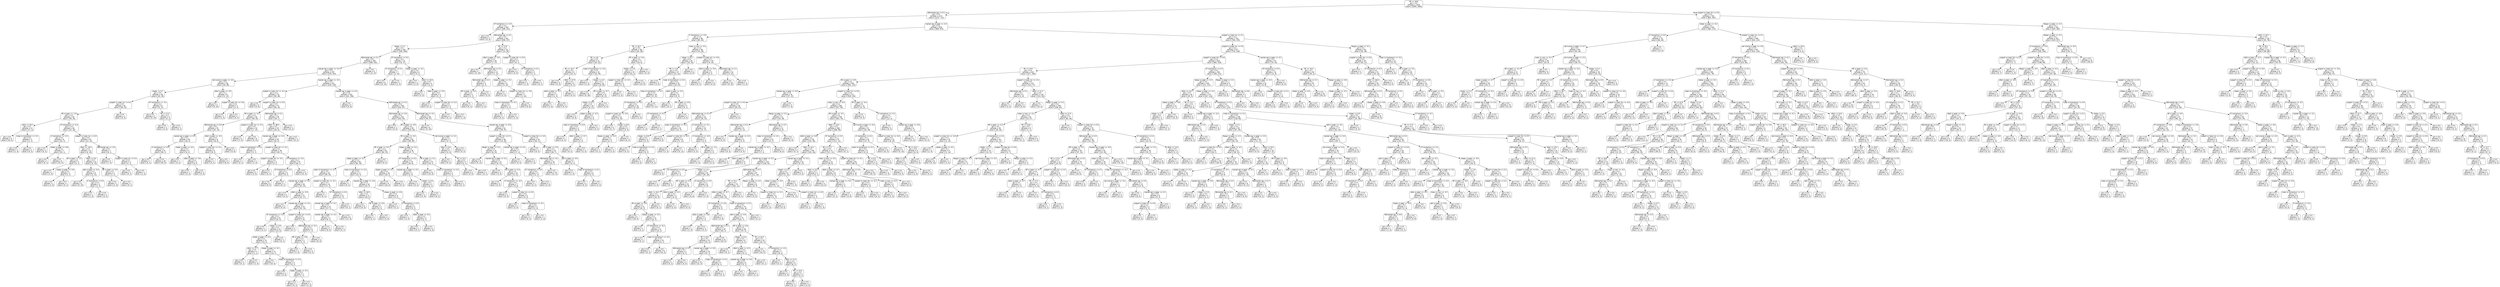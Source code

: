 digraph Tree {
node [shape=box, style="rounded", color="black", fontname=helvetica] ;
edge [fontname=helvetica] ;
0 [label="PE <= 18.8\ngini = 0.5\nsamples = 1916\nvalue = [1959, 1064]"] ;
1 [label="ND/market cap <= 0.1\ngini = 0.5\nsamples = 1172\nvalue = [1157, 711]"] ;
0 -> 1 [labeldistance=2.5, labelangle=45, headlabel="True"] ;
2 [label="ST momentum <= -0.5\ngini = 0.5\nsamples = 343\nvalue = [308, 241]"] ;
1 -> 2 ;
3 [label="gini = 0.0\nsamples = 2\nvalue = [0, 4]"] ;
2 -> 3 ;
4 [label="ND/market cap <= 0.1\ngini = 0.5\nsamples = 341\nvalue = [308, 237]"] ;
2 -> 4 ;
5 [label="xSales <= 3.1\ngini = 0.5\nsamples = 316\nvalue = [295, 209]"] ;
4 -> 5 ;
6 [label="ND/market cap <= 0.1\ngini = 0.5\nsamples = 303\nvalue = [289, 192]"] ;
5 -> 6 ;
7 [label="market cap vs peak <= -0.3\ngini = 0.5\nsamples = 297\nvalue = [278, 192]"] ;
6 -> 7 ;
8 [label="net income vs peak <= -0.0\ngini = 0.5\nsamples = 56\nvalue = [44, 48]"] ;
7 -> 8 ;
9 [label="xSales <= 0.7\ngini = 0.5\nsamples = 50\nvalue = [43, 35]"] ;
8 -> 9 ;
10 [label="outperf vs index 1m <= 0.2\ngini = 0.5\nsamples = 42\nvalue = [39, 24]"] ;
9 -> 10 ;
11 [label="PE vs peak <= -1.9\ngini = 0.4\nsamples = 40\nvalue = [39, 20]"] ;
10 -> 11 ;
12 [label="xEbit <= 20.2\ngini = 0.2\nsamples = 12\nvalue = [17, 2]"] ;
11 -> 12 ;
13 [label="gini = 0.0\nsamples = 9\nvalue = [16, 0]"] ;
12 -> 13 ;
14 [label="Index st momentum <= -0.1\ngini = 0.4\nsamples = 3\nvalue = [1, 2]"] ;
12 -> 14 ;
15 [label="gini = 0.0\nsamples = 1\nvalue = [1, 0]"] ;
14 -> 15 ;
16 [label="gini = 0.0\nsamples = 2\nvalue = [0, 2]"] ;
14 -> 16 ;
17 [label="ST momentum <= -0.3\ngini = 0.5\nsamples = 28\nvalue = [22, 18]"] ;
11 -> 17 ;
18 [label="LT momentum <= -0.2\ngini = 0.4\nsamples = 8\nvalue = [10, 3]"] ;
17 -> 18 ;
19 [label="gini = 0.0\nsamples = 1\nvalue = [0, 2]"] ;
18 -> 19 ;
20 [label="xSales vs peak <= -0.8\ngini = 0.2\nsamples = 7\nvalue = [10, 1]"] ;
18 -> 20 ;
21 [label="gini = 0.0\nsamples = 1\nvalue = [0, 1]"] ;
20 -> 21 ;
22 [label="gini = 0.0\nsamples = 6\nvalue = [10, 0]"] ;
20 -> 22 ;
23 [label="outperf vs index 1m <= 0.0\ngini = 0.5\nsamples = 20\nvalue = [12, 15]"] ;
17 -> 23 ;
24 [label="xEbit <= -10.2\ngini = 0.3\nsamples = 13\nvalue = [4, 14]"] ;
23 -> 24 ;
25 [label="PE vs peak <= -1.5\ngini = 0.4\nsamples = 3\nvalue = [2, 1]"] ;
24 -> 25 ;
26 [label="gini = 0.0\nsamples = 1\nvalue = [1, 0]"] ;
25 -> 26 ;
27 [label="xSales vs peak <= -0.0\ngini = 0.5\nsamples = 2\nvalue = [1, 1]"] ;
25 -> 27 ;
28 [label="gini = 0.0\nsamples = 1\nvalue = [1, 0]"] ;
27 -> 28 ;
29 [label="gini = 0.0\nsamples = 1\nvalue = [0, 1]"] ;
27 -> 29 ;
30 [label="xEbit <= 4.0\ngini = 0.2\nsamples = 10\nvalue = [2, 13]"] ;
24 -> 30 ;
31 [label="ebit vs peak <= -0.2\ngini = 0.1\nsamples = 8\nvalue = [1, 12]"] ;
30 -> 31 ;
32 [label="gini = 0.0\nsamples = 5\nvalue = [0, 10]"] ;
31 -> 32 ;
33 [label="LT momentum <= 0.5\ngini = 0.4\nsamples = 3\nvalue = [1, 2]"] ;
31 -> 33 ;
34 [label="gini = 0.0\nsamples = 1\nvalue = [1, 0]"] ;
33 -> 34 ;
35 [label="gini = 0.0\nsamples = 2\nvalue = [0, 2]"] ;
33 -> 35 ;
36 [label="PE vs peak <= -0.0\ngini = 0.5\nsamples = 2\nvalue = [1, 1]"] ;
30 -> 36 ;
37 [label="gini = 0.0\nsamples = 1\nvalue = [1, 0]"] ;
36 -> 37 ;
38 [label="gini = 0.0\nsamples = 1\nvalue = [0, 1]"] ;
36 -> 38 ;
39 [label="ND/market cap <= -0.4\ngini = 0.2\nsamples = 7\nvalue = [8, 1]"] ;
23 -> 39 ;
40 [label="gini = 0.0\nsamples = 5\nvalue = [7, 0]"] ;
39 -> 40 ;
41 [label="outperf vs index 1m <= 0.1\ngini = 0.5\nsamples = 2\nvalue = [1, 1]"] ;
39 -> 41 ;
42 [label="gini = 0.0\nsamples = 1\nvalue = [0, 1]"] ;
41 -> 42 ;
43 [label="gini = 0.0\nsamples = 1\nvalue = [1, 0]"] ;
41 -> 43 ;
44 [label="gini = 0.0\nsamples = 2\nvalue = [0, 4]"] ;
10 -> 44 ;
45 [label="ST momentum <= -0.1\ngini = 0.4\nsamples = 8\nvalue = [4, 11]"] ;
9 -> 45 ;
46 [label="gini = 0.0\nsamples = 4\nvalue = [0, 10]"] ;
45 -> 46 ;
47 [label="PE <= 17.5\ngini = 0.3\nsamples = 4\nvalue = [4, 1]"] ;
45 -> 47 ;
48 [label="gini = 0.0\nsamples = 3\nvalue = [4, 0]"] ;
47 -> 48 ;
49 [label="gini = 0.0\nsamples = 1\nvalue = [0, 1]"] ;
47 -> 49 ;
50 [label="xEbit vs peak <= -0.5\ngini = 0.1\nsamples = 6\nvalue = [1, 13]"] ;
8 -> 50 ;
51 [label="gini = 0.0\nsamples = 4\nvalue = [0, 10]"] ;
50 -> 51 ;
52 [label="outperf vs index 3m <= -0.0\ngini = 0.4\nsamples = 2\nvalue = [1, 3]"] ;
50 -> 52 ;
53 [label="gini = 0.0\nsamples = 1\nvalue = [1, 0]"] ;
52 -> 53 ;
54 [label="gini = 0.0\nsamples = 1\nvalue = [0, 3]"] ;
52 -> 54 ;
55 [label="market cap vs peak <= -0.2\ngini = 0.5\nsamples = 241\nvalue = [234, 144]"] ;
7 -> 55 ;
56 [label="outperf vs index 1m <= -0.1\ngini = 0.4\nsamples = 79\nvalue = [93, 38]"] ;
55 -> 56 ;
57 [label="gini = 0.0\nsamples = 4\nvalue = [0, 6]"] ;
56 -> 57 ;
58 [label="outperf vs index 1m <= 0.0\ngini = 0.4\nsamples = 75\nvalue = [93, 32]"] ;
56 -> 58 ;
59 [label="PE vs peak <= -0.3\ngini = 0.4\nsamples = 45\nvalue = [49, 25]"] ;
58 -> 59 ;
60 [label="ND/market cap <= 0.0\ngini = 0.4\nsamples = 35\nvalue = [42, 13]"] ;
59 -> 60 ;
61 [label="market cap vs peak <= -0.2\ngini = 0.2\nsamples = 26\nvalue = [34, 5]"] ;
60 -> 61 ;
62 [label="LT momentum <= -0.4\ngini = 0.1\nsamples = 21\nvalue = [30, 1]"] ;
61 -> 62 ;
63 [label="gini = 0.0\nsamples = 1\nvalue = [0, 1]"] ;
62 -> 63 ;
64 [label="gini = 0.0\nsamples = 20\nvalue = [30, 0]"] ;
62 -> 64 ;
65 [label="xSales vs peak <= -0.4\ngini = 0.5\nsamples = 5\nvalue = [4, 4]"] ;
61 -> 65 ;
66 [label="gini = 0.0\nsamples = 1\nvalue = [0, 2]"] ;
65 -> 66 ;
67 [label="xEbit vs peak <= -3.6\ngini = 0.4\nsamples = 4\nvalue = [4, 2]"] ;
65 -> 67 ;
68 [label="gini = 0.0\nsamples = 1\nvalue = [0, 2]"] ;
67 -> 68 ;
69 [label="gini = 0.0\nsamples = 3\nvalue = [4, 0]"] ;
67 -> 69 ;
70 [label="xEbit vs peak <= -0.3\ngini = 0.5\nsamples = 9\nvalue = [8, 8]"] ;
60 -> 70 ;
71 [label="outperf vs index 3m <= -0.1\ngini = 0.3\nsamples = 6\nvalue = [8, 2]"] ;
70 -> 71 ;
72 [label="gini = 0.0\nsamples = 1\nvalue = [0, 2]"] ;
71 -> 72 ;
73 [label="gini = 0.0\nsamples = 5\nvalue = [8, 0]"] ;
71 -> 73 ;
74 [label="gini = 0.0\nsamples = 3\nvalue = [0, 6]"] ;
70 -> 74 ;
75 [label="outperf vs index 1m <= -0.1\ngini = 0.5\nsamples = 10\nvalue = [7, 12]"] ;
59 -> 75 ;
76 [label="gini = 0.0\nsamples = 2\nvalue = [7, 0]"] ;
75 -> 76 ;
77 [label="gini = 0.0\nsamples = 8\nvalue = [0, 12]"] ;
75 -> 77 ;
78 [label="ND/market cap <= 0.1\ngini = 0.2\nsamples = 30\nvalue = [44, 7]"] ;
58 -> 78 ;
79 [label="xEbit <= 38.0\ngini = 0.2\nsamples = 29\nvalue = [44, 5]"] ;
78 -> 79 ;
80 [label="market cap vs peak <= -0.3\ngini = 0.1\nsamples = 28\nvalue = [44, 3]"] ;
79 -> 80 ;
81 [label="Index st momentum <= 0.1\ngini = 0.5\nsamples = 2\nvalue = [1, 1]"] ;
80 -> 81 ;
82 [label="gini = 0.0\nsamples = 1\nvalue = [0, 1]"] ;
81 -> 82 ;
83 [label="gini = 0.0\nsamples = 1\nvalue = [1, 0]"] ;
81 -> 83 ;
84 [label="outperf vs index 3m <= -0.1\ngini = 0.1\nsamples = 26\nvalue = [43, 2]"] ;
80 -> 84 ;
85 [label="outperf vs index 3m <= -0.1\ngini = 0.4\nsamples = 3\nvalue = [3, 1]"] ;
84 -> 85 ;
86 [label="gini = 0.0\nsamples = 2\nvalue = [3, 0]"] ;
85 -> 86 ;
87 [label="gini = 0.0\nsamples = 1\nvalue = [0, 1]"] ;
85 -> 87 ;
88 [label="LT momentum <= -0.2\ngini = 0.0\nsamples = 23\nvalue = [40, 1]"] ;
84 -> 88 ;
89 [label="ST momentum <= 0.1\ngini = 0.2\nsamples = 6\nvalue = [9, 1]"] ;
88 -> 89 ;
90 [label="gini = 0.0\nsamples = 5\nvalue = [9, 0]"] ;
89 -> 90 ;
91 [label="gini = 0.0\nsamples = 1\nvalue = [0, 1]"] ;
89 -> 91 ;
92 [label="gini = 0.0\nsamples = 17\nvalue = [31, 0]"] ;
88 -> 92 ;
93 [label="gini = 0.0\nsamples = 1\nvalue = [0, 2]"] ;
79 -> 93 ;
94 [label="gini = 0.0\nsamples = 1\nvalue = [0, 2]"] ;
78 -> 94 ;
95 [label="market cap vs peak <= -0.2\ngini = 0.5\nsamples = 162\nvalue = [141, 106]"] ;
55 -> 95 ;
96 [label="gini = 0.0\nsamples = 3\nvalue = [0, 9]"] ;
95 -> 96 ;
97 [label="ND/market cap <= -0.1\ngini = 0.5\nsamples = 159\nvalue = [141, 97]"] ;
95 -> 97 ;
98 [label="ND/market cap <= -0.4\ngini = 0.4\nsamples = 101\nvalue = [102, 50]"] ;
97 -> 98 ;
99 [label="gini = 0.0\nsamples = 2\nvalue = [0, 4]"] ;
98 -> 99 ;
100 [label="PE vs peak <= -0.0\ngini = 0.4\nsamples = 99\nvalue = [102, 46]"] ;
98 -> 100 ;
101 [label="PE vs peak <= -0.2\ngini = 0.4\nsamples = 92\nvalue = [99, 39]"] ;
100 -> 101 ;
102 [label="PE vs peak <= -0.2\ngini = 0.4\nsamples = 62\nvalue = [62, 32]"] ;
101 -> 102 ;
103 [label="xSales vs peak <= -0.1\ngini = 0.4\nsamples = 60\nvalue = [62, 29]"] ;
102 -> 103 ;
104 [label="Index st momentum <= -0.1\ngini = 0.5\nsamples = 43\nvalue = [39, 25]"] ;
103 -> 104 ;
105 [label="market cap vs peak <= -0.1\ngini = 0.5\nsamples = 29\nvalue = [22, 22]"] ;
104 -> 105 ;
106 [label="gini = 0.0\nsamples = 2\nvalue = [0, 5]"] ;
105 -> 106 ;
107 [label="xEbit vs peak <= -0.5\ngini = 0.5\nsamples = 27\nvalue = [22, 17]"] ;
105 -> 107 ;
108 [label="gini = 0.0\nsamples = 3\nvalue = [0, 4]"] ;
107 -> 108 ;
109 [label="market cap vs peak <= -0.1\ngini = 0.5\nsamples = 24\nvalue = [22, 13]"] ;
107 -> 109 ;
110 [label="ST momentum <= -0.3\ngini = 0.3\nsamples = 15\nvalue = [15, 4]"] ;
109 -> 110 ;
111 [label="gini = 0.0\nsamples = 1\nvalue = [0, 1]"] ;
110 -> 111 ;
112 [label="xSales <= 2.8\ngini = 0.3\nsamples = 14\nvalue = [15, 3]"] ;
110 -> 112 ;
113 [label="xSales vs peak <= -0.3\ngini = 0.2\nsamples = 13\nvalue = [15, 2]"] ;
112 -> 113 ;
114 [label="xEbit <= 17.7\ngini = 0.5\nsamples = 2\nvalue = [1, 1]"] ;
113 -> 114 ;
115 [label="gini = 0.0\nsamples = 1\nvalue = [0, 1]"] ;
114 -> 115 ;
116 [label="gini = 0.0\nsamples = 1\nvalue = [1, 0]"] ;
114 -> 116 ;
117 [label="xSales vs peak <= -0.1\ngini = 0.1\nsamples = 11\nvalue = [14, 1]"] ;
113 -> 117 ;
118 [label="gini = 0.0\nsamples = 7\nvalue = [10, 0]"] ;
117 -> 118 ;
119 [label="Index st momentum <= -0.1\ngini = 0.3\nsamples = 4\nvalue = [4, 1]"] ;
117 -> 119 ;
120 [label="gini = 0.0\nsamples = 2\nvalue = [3, 0]"] ;
119 -> 120 ;
121 [label="xSales vs peak <= -0.1\ngini = 0.5\nsamples = 2\nvalue = [1, 1]"] ;
119 -> 121 ;
122 [label="gini = 0.0\nsamples = 1\nvalue = [0, 1]"] ;
121 -> 122 ;
123 [label="gini = 0.0\nsamples = 1\nvalue = [1, 0]"] ;
121 -> 123 ;
124 [label="gini = 0.0\nsamples = 1\nvalue = [0, 1]"] ;
112 -> 124 ;
125 [label="outperf vs index 1m <= 0.0\ngini = 0.5\nsamples = 9\nvalue = [7, 9]"] ;
109 -> 125 ;
126 [label="gini = 0.0\nsamples = 3\nvalue = [0, 7]"] ;
125 -> 126 ;
127 [label="ND/market cap <= -0.1\ngini = 0.3\nsamples = 6\nvalue = [7, 2]"] ;
125 -> 127 ;
128 [label="PE vs peak <= -0.8\ngini = 0.4\nsamples = 3\nvalue = [1, 2]"] ;
127 -> 128 ;
129 [label="gini = 0.0\nsamples = 1\nvalue = [1, 0]"] ;
128 -> 129 ;
130 [label="gini = 0.0\nsamples = 2\nvalue = [0, 2]"] ;
128 -> 130 ;
131 [label="gini = 0.0\nsamples = 3\nvalue = [6, 0]"] ;
127 -> 131 ;
132 [label="outperf vs index 3m <= -0.1\ngini = 0.3\nsamples = 14\nvalue = [17, 3]"] ;
104 -> 132 ;
133 [label="gini = 0.0\nsamples = 1\nvalue = [0, 1]"] ;
132 -> 133 ;
134 [label="ST momentum <= 0.4\ngini = 0.2\nsamples = 13\nvalue = [17, 2]"] ;
132 -> 134 ;
135 [label="market cap vs peak <= -0.1\ngini = 0.1\nsamples = 12\nvalue = [17, 1]"] ;
134 -> 135 ;
136 [label="market cap vs peak <= -0.1\ngini = 0.2\nsamples = 4\nvalue = [6, 1]"] ;
135 -> 136 ;
137 [label="gini = 0.0\nsamples = 3\nvalue = [6, 0]"] ;
136 -> 137 ;
138 [label="gini = 0.0\nsamples = 1\nvalue = [0, 1]"] ;
136 -> 138 ;
139 [label="gini = 0.0\nsamples = 8\nvalue = [11, 0]"] ;
135 -> 139 ;
140 [label="gini = 0.0\nsamples = 1\nvalue = [0, 1]"] ;
134 -> 140 ;
141 [label="Index st momentum <= -0.2\ngini = 0.3\nsamples = 17\nvalue = [23, 4]"] ;
103 -> 141 ;
142 [label="gini = 0.0\nsamples = 1\nvalue = [0, 1]"] ;
141 -> 142 ;
143 [label="market cap vs peak <= -0.0\ngini = 0.2\nsamples = 16\nvalue = [23, 3]"] ;
141 -> 143 ;
144 [label="xEbit <= 18.9\ngini = 0.1\nsamples = 11\nvalue = [18, 1]"] ;
143 -> 144 ;
145 [label="gini = 0.0\nsamples = 9\nvalue = [14, 0]"] ;
144 -> 145 ;
146 [label="PE vs peak <= -0.4\ngini = 0.3\nsamples = 2\nvalue = [4, 1]"] ;
144 -> 146 ;
147 [label="gini = 0.0\nsamples = 1\nvalue = [0, 1]"] ;
146 -> 147 ;
148 [label="gini = 0.0\nsamples = 1\nvalue = [4, 0]"] ;
146 -> 148 ;
149 [label="xSales vs peak <= -0.0\ngini = 0.4\nsamples = 5\nvalue = [5, 2]"] ;
143 -> 149 ;
150 [label="gini = 0.0\nsamples = 1\nvalue = [0, 1]"] ;
149 -> 150 ;
151 [label="LT momentum <= 0.3\ngini = 0.3\nsamples = 4\nvalue = [5, 1]"] ;
149 -> 151 ;
152 [label="gini = 0.0\nsamples = 1\nvalue = [3, 0]"] ;
151 -> 152 ;
153 [label="xEbit vs peak <= -0.2\ngini = 0.4\nsamples = 3\nvalue = [2, 1]"] ;
151 -> 153 ;
154 [label="gini = 0.0\nsamples = 1\nvalue = [0, 1]"] ;
153 -> 154 ;
155 [label="gini = 0.0\nsamples = 2\nvalue = [2, 0]"] ;
153 -> 155 ;
156 [label="gini = 0.0\nsamples = 2\nvalue = [0, 3]"] ;
102 -> 156 ;
157 [label="xSales vs peak <= -0.1\ngini = 0.3\nsamples = 30\nvalue = [37, 7]"] ;
101 -> 157 ;
158 [label="ST momentum <= 0.2\ngini = 0.4\nsamples = 15\nvalue = [18, 6]"] ;
157 -> 158 ;
159 [label="xSales vs peak <= -0.1\ngini = 0.2\nsamples = 10\nvalue = [16, 2]"] ;
158 -> 159 ;
160 [label="gini = 0.0\nsamples = 8\nvalue = [16, 0]"] ;
159 -> 160 ;
161 [label="gini = 0.0\nsamples = 2\nvalue = [0, 2]"] ;
159 -> 161 ;
162 [label="market cap vs peak <= -0.1\ngini = 0.4\nsamples = 5\nvalue = [2, 4]"] ;
158 -> 162 ;
163 [label="gini = 0.0\nsamples = 2\nvalue = [0, 2]"] ;
162 -> 163 ;
164 [label="xSales <= 0.4\ngini = 0.5\nsamples = 3\nvalue = [2, 2]"] ;
162 -> 164 ;
165 [label="gini = 0.0\nsamples = 2\nvalue = [2, 0]"] ;
164 -> 165 ;
166 [label="gini = 0.0\nsamples = 1\nvalue = [0, 2]"] ;
164 -> 166 ;
167 [label="PE vs peak <= -0.1\ngini = 0.1\nsamples = 15\nvalue = [19, 1]"] ;
157 -> 167 ;
168 [label="gini = 0.0\nsamples = 12\nvalue = [16, 0]"] ;
167 -> 168 ;
169 [label="Index st momentum <= -0.1\ngini = 0.4\nsamples = 3\nvalue = [3, 1]"] ;
167 -> 169 ;
170 [label="gini = 0.0\nsamples = 2\nvalue = [3, 0]"] ;
169 -> 170 ;
171 [label="gini = 0.0\nsamples = 1\nvalue = [0, 1]"] ;
169 -> 171 ;
172 [label="net income vs peak <= -0.1\ngini = 0.4\nsamples = 7\nvalue = [3, 7]"] ;
100 -> 172 ;
173 [label="xEbit <= 6.5\ngini = 0.5\nsamples = 5\nvalue = [3, 4]"] ;
172 -> 173 ;
174 [label="gini = 0.0\nsamples = 2\nvalue = [0, 3]"] ;
173 -> 174 ;
175 [label="PE <= 13.2\ngini = 0.4\nsamples = 3\nvalue = [3, 1]"] ;
173 -> 175 ;
176 [label="gini = 0.0\nsamples = 2\nvalue = [3, 0]"] ;
175 -> 176 ;
177 [label="gini = 0.0\nsamples = 1\nvalue = [0, 1]"] ;
175 -> 177 ;
178 [label="gini = 0.0\nsamples = 2\nvalue = [0, 3]"] ;
172 -> 178 ;
179 [label="ND/market cap <= -0.1\ngini = 0.5\nsamples = 58\nvalue = [39, 47]"] ;
97 -> 179 ;
180 [label="gini = 0.0\nsamples = 6\nvalue = [0, 10]"] ;
179 -> 180 ;
181 [label="market cap vs peak <= -0.0\ngini = 0.5\nsamples = 52\nvalue = [39, 37]"] ;
179 -> 181 ;
182 [label="outperf vs index 3m <= 0.1\ngini = 0.4\nsamples = 28\nvalue = [13, 26]"] ;
181 -> 182 ;
183 [label="Margin vs peak <= -0.1\ngini = 0.3\nsamples = 21\nvalue = [6, 23]"] ;
182 -> 183 ;
184 [label="gini = 0.0\nsamples = 8\nvalue = [0, 12]"] ;
183 -> 184 ;
185 [label="market cap vs peak <= -0.1\ngini = 0.5\nsamples = 13\nvalue = [6, 11]"] ;
183 -> 185 ;
186 [label="gini = 0.0\nsamples = 3\nvalue = [3, 0]"] ;
185 -> 186 ;
187 [label="PE vs peak <= -0.4\ngini = 0.3\nsamples = 10\nvalue = [3, 11]"] ;
185 -> 187 ;
188 [label="gini = 0.0\nsamples = 3\nvalue = [0, 5]"] ;
187 -> 188 ;
189 [label="LT momentum <= -0.2\ngini = 0.4\nsamples = 7\nvalue = [3, 6]"] ;
187 -> 189 ;
190 [label="gini = 0.0\nsamples = 2\nvalue = [0, 3]"] ;
189 -> 190 ;
191 [label="outperf vs index 1m <= 0.0\ngini = 0.5\nsamples = 5\nvalue = [3, 3]"] ;
189 -> 191 ;
192 [label="gini = 0.0\nsamples = 2\nvalue = [2, 0]"] ;
191 -> 192 ;
193 [label="Index st momentum <= -0.1\ngini = 0.4\nsamples = 3\nvalue = [1, 3]"] ;
191 -> 193 ;
194 [label="gini = 0.0\nsamples = 2\nvalue = [0, 3]"] ;
193 -> 194 ;
195 [label="gini = 0.0\nsamples = 1\nvalue = [1, 0]"] ;
193 -> 195 ;
196 [label="market cap vs peak <= -0.1\ngini = 0.4\nsamples = 7\nvalue = [7, 3]"] ;
182 -> 196 ;
197 [label="gini = 0.0\nsamples = 2\nvalue = [0, 3]"] ;
196 -> 197 ;
198 [label="gini = 0.0\nsamples = 5\nvalue = [7, 0]"] ;
196 -> 198 ;
199 [label="outperf vs index 3m <= -0.0\ngini = 0.4\nsamples = 24\nvalue = [26, 11]"] ;
181 -> 199 ;
200 [label="gini = 0.0\nsamples = 1\nvalue = [0, 4]"] ;
199 -> 200 ;
201 [label="PE vs peak <= -0.3\ngini = 0.3\nsamples = 23\nvalue = [26, 7]"] ;
199 -> 201 ;
202 [label="ND/market cap <= -0.1\ngini = 0.1\nsamples = 16\nvalue = [23, 2]"] ;
201 -> 202 ;
203 [label="ST momentum <= 0.4\ngini = 0.5\nsamples = 3\nvalue = [2, 2]"] ;
202 -> 203 ;
204 [label="gini = 0.0\nsamples = 1\nvalue = [0, 2]"] ;
203 -> 204 ;
205 [label="gini = 0.0\nsamples = 2\nvalue = [2, 0]"] ;
203 -> 205 ;
206 [label="gini = 0.0\nsamples = 13\nvalue = [21, 0]"] ;
202 -> 206 ;
207 [label="ebit vs peak <= -0.0\ngini = 0.5\nsamples = 7\nvalue = [3, 5]"] ;
201 -> 207 ;
208 [label="gini = 0.0\nsamples = 1\nvalue = [1, 0]"] ;
207 -> 208 ;
209 [label="Index st momentum <= 0.1\ngini = 0.4\nsamples = 6\nvalue = [2, 5]"] ;
207 -> 209 ;
210 [label="gini = 0.0\nsamples = 4\nvalue = [0, 5]"] ;
209 -> 210 ;
211 [label="gini = 0.0\nsamples = 2\nvalue = [2, 0]"] ;
209 -> 211 ;
212 [label="gini = 0.0\nsamples = 6\nvalue = [11, 0]"] ;
6 -> 212 ;
213 [label="ST momentum <= 0.2\ngini = 0.4\nsamples = 13\nvalue = [6, 17]"] ;
5 -> 213 ;
214 [label="LT momentum <= 0.2\ngini = 0.1\nsamples = 7\nvalue = [1, 15]"] ;
213 -> 214 ;
215 [label="gini = 0.0\nsamples = 6\nvalue = [0, 15]"] ;
214 -> 215 ;
216 [label="gini = 0.0\nsamples = 1\nvalue = [1, 0]"] ;
214 -> 216 ;
217 [label="xSales vs peak <= -0.1\ngini = 0.4\nsamples = 6\nvalue = [5, 2]"] ;
213 -> 217 ;
218 [label="gini = 0.0\nsamples = 2\nvalue = [2, 0]"] ;
217 -> 218 ;
219 [label="xEbit <= 15.6\ngini = 0.5\nsamples = 4\nvalue = [3, 2]"] ;
217 -> 219 ;
220 [label="gini = 0.0\nsamples = 1\nvalue = [2, 0]"] ;
219 -> 220 ;
221 [label="xEbit vs peak <= -0.0\ngini = 0.4\nsamples = 3\nvalue = [1, 2]"] ;
219 -> 221 ;
222 [label="gini = 0.0\nsamples = 1\nvalue = [0, 1]"] ;
221 -> 222 ;
223 [label="outperf vs index 3m <= -0.1\ngini = 0.5\nsamples = 2\nvalue = [1, 1]"] ;
221 -> 223 ;
224 [label="gini = 0.0\nsamples = 1\nvalue = [0, 1]"] ;
223 -> 224 ;
225 [label="gini = 0.0\nsamples = 1\nvalue = [1, 0]"] ;
223 -> 225 ;
226 [label="PE <= 17.8\ngini = 0.4\nsamples = 25\nvalue = [13, 28]"] ;
4 -> 226 ;
227 [label="xEbit vs peak <= -0.5\ngini = 0.3\nsamples = 20\nvalue = [7, 27]"] ;
226 -> 227 ;
228 [label="gini = 0.0\nsamples = 7\nvalue = [0, 16]"] ;
227 -> 228 ;
229 [label="ND/market cap <= 0.1\ngini = 0.5\nsamples = 13\nvalue = [7, 11]"] ;
227 -> 229 ;
230 [label="ND/market cap <= 0.1\ngini = 0.3\nsamples = 4\nvalue = [4, 1]"] ;
229 -> 230 ;
231 [label="PE vs peak <= -0.2\ngini = 0.5\nsamples = 2\nvalue = [1, 1]"] ;
230 -> 231 ;
232 [label="gini = 0.0\nsamples = 1\nvalue = [0, 1]"] ;
231 -> 232 ;
233 [label="gini = 0.0\nsamples = 1\nvalue = [1, 0]"] ;
231 -> 233 ;
234 [label="gini = 0.0\nsamples = 2\nvalue = [3, 0]"] ;
230 -> 234 ;
235 [label="xSales vs peak <= -0.1\ngini = 0.4\nsamples = 9\nvalue = [3, 10]"] ;
229 -> 235 ;
236 [label="gini = 0.0\nsamples = 2\nvalue = [2, 0]"] ;
235 -> 236 ;
237 [label="outperf vs index 1m <= -0.0\ngini = 0.2\nsamples = 7\nvalue = [1, 10]"] ;
235 -> 237 ;
238 [label="Index st momentum <= -0.1\ngini = 0.4\nsamples = 2\nvalue = [1, 2]"] ;
237 -> 238 ;
239 [label="gini = 0.0\nsamples = 1\nvalue = [0, 2]"] ;
238 -> 239 ;
240 [label="gini = 0.0\nsamples = 1\nvalue = [1, 0]"] ;
238 -> 240 ;
241 [label="gini = 0.0\nsamples = 5\nvalue = [0, 8]"] ;
237 -> 241 ;
242 [label="outperf vs index 3m <= 0.0\ngini = 0.2\nsamples = 5\nvalue = [6, 1]"] ;
226 -> 242 ;
243 [label="gini = 0.0\nsamples = 3\nvalue = [5, 0]"] ;
242 -> 243 ;
244 [label="ST momentum <= 0.1\ngini = 0.5\nsamples = 2\nvalue = [1, 1]"] ;
242 -> 244 ;
245 [label="gini = 0.0\nsamples = 1\nvalue = [1, 0]"] ;
244 -> 245 ;
246 [label="gini = 0.0\nsamples = 1\nvalue = [0, 1]"] ;
244 -> 246 ;
247 [label="market cap vs peak <= -0.3\ngini = 0.5\nsamples = 829\nvalue = [849, 470]"] ;
1 -> 247 ;
248 [label="LT momentum <= -0.0\ngini = 0.5\nsamples = 96\nvalue = [65, 94]"] ;
247 -> 248 ;
249 [label="PE <= 10.7\ngini = 0.5\nsamples = 48\nvalue = [44, 38]"] ;
248 -> 249 ;
250 [label="PE <= 4.9\ngini = 0.5\nsamples = 31\nvalue = [20, 32]"] ;
249 -> 250 ;
251 [label="PE <= -32.7\ngini = 0.4\nsamples = 9\nvalue = [10, 3]"] ;
250 -> 251 ;
252 [label="gini = 0.0\nsamples = 3\nvalue = [5, 0]"] ;
251 -> 252 ;
253 [label="xEbit <= 37.9\ngini = 0.5\nsamples = 6\nvalue = [5, 3]"] ;
251 -> 253 ;
254 [label="xEbit vs peak <= -0.1\ngini = 0.4\nsamples = 3\nvalue = [1, 3]"] ;
253 -> 254 ;
255 [label="gini = 0.0\nsamples = 1\nvalue = [1, 0]"] ;
254 -> 255 ;
256 [label="gini = 0.0\nsamples = 2\nvalue = [0, 3]"] ;
254 -> 256 ;
257 [label="gini = 0.0\nsamples = 3\nvalue = [4, 0]"] ;
253 -> 257 ;
258 [label="Index st momentum <= -0.2\ngini = 0.4\nsamples = 22\nvalue = [10, 29]"] ;
250 -> 258 ;
259 [label="gini = 0.0\nsamples = 1\nvalue = [2, 0]"] ;
258 -> 259 ;
260 [label="xSales <= 4.3\ngini = 0.3\nsamples = 21\nvalue = [8, 29]"] ;
258 -> 260 ;
261 [label="gini = 0.0\nsamples = 8\nvalue = [0, 18]"] ;
260 -> 261 ;
262 [label="PE vs peak <= -0.7\ngini = 0.5\nsamples = 13\nvalue = [8, 11]"] ;
260 -> 262 ;
263 [label="xSales <= 6.3\ngini = 0.4\nsamples = 10\nvalue = [4, 11]"] ;
262 -> 263 ;
264 [label="gini = 0.0\nsamples = 5\nvalue = [0, 6]"] ;
263 -> 264 ;
265 [label="xSales vs peak <= -0.3\ngini = 0.5\nsamples = 5\nvalue = [4, 5]"] ;
263 -> 265 ;
266 [label="Index st momentum <= 0.0\ngini = 0.4\nsamples = 3\nvalue = [4, 2]"] ;
265 -> 266 ;
267 [label="gini = 0.0\nsamples = 1\nvalue = [2, 0]"] ;
266 -> 267 ;
268 [label="xEbit vs peak <= -0.7\ngini = 0.5\nsamples = 2\nvalue = [2, 2]"] ;
266 -> 268 ;
269 [label="gini = 0.0\nsamples = 1\nvalue = [0, 2]"] ;
268 -> 269 ;
270 [label="gini = 0.0\nsamples = 1\nvalue = [2, 0]"] ;
268 -> 270 ;
271 [label="gini = 0.0\nsamples = 2\nvalue = [0, 3]"] ;
265 -> 271 ;
272 [label="gini = 0.0\nsamples = 3\nvalue = [4, 0]"] ;
262 -> 272 ;
273 [label="PE vs peak <= -0.4\ngini = 0.3\nsamples = 17\nvalue = [24, 6]"] ;
249 -> 273 ;
274 [label="xSales <= 1.8\ngini = 0.1\nsamples = 15\nvalue = [24, 2]"] ;
273 -> 274 ;
275 [label="outperf vs index 3m <= -0.1\ngini = 0.4\nsamples = 2\nvalue = [1, 2]"] ;
274 -> 275 ;
276 [label="gini = 0.0\nsamples = 1\nvalue = [1, 0]"] ;
275 -> 276 ;
277 [label="gini = 0.0\nsamples = 1\nvalue = [0, 2]"] ;
275 -> 277 ;
278 [label="gini = 0.0\nsamples = 13\nvalue = [23, 0]"] ;
274 -> 278 ;
279 [label="gini = 0.0\nsamples = 2\nvalue = [0, 4]"] ;
273 -> 279 ;
280 [label="Index vs max <= -0.2\ngini = 0.4\nsamples = 48\nvalue = [21, 56]"] ;
248 -> 280 ;
281 [label="xSales <= 9.2\ngini = 0.5\nsamples = 29\nvalue = [16, 23]"] ;
280 -> 281 ;
282 [label="PE <= -2.6\ngini = 0.5\nsamples = 27\nvalue = [13, 23]"] ;
281 -> 282 ;
283 [label="gini = 0.0\nsamples = 2\nvalue = [3, 0]"] ;
282 -> 283 ;
284 [label="Index st momentum <= -0.1\ngini = 0.4\nsamples = 25\nvalue = [10, 23]"] ;
282 -> 284 ;
285 [label="Index st momentum <= -0.1\ngini = 0.3\nsamples = 19\nvalue = [5, 21]"] ;
284 -> 285 ;
286 [label="ST momentum <= -0.2\ngini = 0.4\nsamples = 12\nvalue = [5, 10]"] ;
285 -> 286 ;
287 [label="outperf vs index 1m <= -0.0\ngini = 0.4\nsamples = 11\nvalue = [3, 10]"] ;
286 -> 287 ;
288 [label="gini = 0.0\nsamples = 6\nvalue = [0, 7]"] ;
287 -> 288 ;
289 [label="xSales <= 8.5\ngini = 0.5\nsamples = 5\nvalue = [3, 3]"] ;
287 -> 289 ;
290 [label="Margin vs peak <= -0.2\ngini = 0.4\nsamples = 4\nvalue = [3, 1]"] ;
289 -> 290 ;
291 [label="gini = 0.0\nsamples = 1\nvalue = [0, 1]"] ;
290 -> 291 ;
292 [label="gini = 0.0\nsamples = 3\nvalue = [3, 0]"] ;
290 -> 292 ;
293 [label="gini = 0.0\nsamples = 1\nvalue = [0, 2]"] ;
289 -> 293 ;
294 [label="gini = 0.0\nsamples = 1\nvalue = [2, 0]"] ;
286 -> 294 ;
295 [label="gini = 0.0\nsamples = 7\nvalue = [0, 11]"] ;
285 -> 295 ;
296 [label="xEbit vs peak <= -0.2\ngini = 0.4\nsamples = 6\nvalue = [5, 2]"] ;
284 -> 296 ;
297 [label="gini = 0.0\nsamples = 1\nvalue = [0, 1]"] ;
296 -> 297 ;
298 [label="PE vs peak <= -0.9\ngini = 0.3\nsamples = 5\nvalue = [5, 1]"] ;
296 -> 298 ;
299 [label="ST momentum <= -0.1\ngini = 0.5\nsamples = 2\nvalue = [1, 1]"] ;
298 -> 299 ;
300 [label="gini = 0.0\nsamples = 1\nvalue = [1, 0]"] ;
299 -> 300 ;
301 [label="gini = 0.0\nsamples = 1\nvalue = [0, 1]"] ;
299 -> 301 ;
302 [label="gini = 0.0\nsamples = 3\nvalue = [4, 0]"] ;
298 -> 302 ;
303 [label="gini = 0.0\nsamples = 2\nvalue = [3, 0]"] ;
281 -> 303 ;
304 [label="outperf vs index 1m <= -0.0\ngini = 0.2\nsamples = 19\nvalue = [5, 33]"] ;
280 -> 304 ;
305 [label="xEbit vs peak <= -0.3\ngini = 0.4\nsamples = 5\nvalue = [4, 2]"] ;
304 -> 305 ;
306 [label="gini = 0.0\nsamples = 2\nvalue = [0, 2]"] ;
305 -> 306 ;
307 [label="gini = 0.0\nsamples = 3\nvalue = [4, 0]"] ;
305 -> 307 ;
308 [label="ND/market cap <= 1.2\ngini = 0.1\nsamples = 14\nvalue = [1, 31]"] ;
304 -> 308 ;
309 [label="gini = 0.0\nsamples = 13\nvalue = [0, 31]"] ;
308 -> 309 ;
310 [label="gini = 0.0\nsamples = 1\nvalue = [1, 0]"] ;
308 -> 310 ;
311 [label="outperf vs index 1m <= 0.1\ngini = 0.4\nsamples = 733\nvalue = [784, 376]"] ;
247 -> 311 ;
312 [label="outperf vs index 1m <= 0.0\ngini = 0.4\nsamples = 677\nvalue = [732, 328]"] ;
311 -> 312 ;
313 [label="outperf vs index 3m <= 0.0\ngini = 0.4\nsamples = 625\nvalue = [662, 318]"] ;
312 -> 313 ;
314 [label="PE <= 15.6\ngini = 0.4\nsamples = 423\nvalue = [477, 196]"] ;
313 -> 314 ;
315 [label="PE vs peak <= -0.9\ngini = 0.4\nsamples = 302\nvalue = [355, 125]"] ;
314 -> 315 ;
316 [label="market cap vs peak <= -0.0\ngini = 0.5\nsamples = 31\nvalue = [27, 22]"] ;
315 -> 316 ;
317 [label="outperf vs index 1m <= 0.0\ngini = 0.5\nsamples = 28\nvalue = [20, 22]"] ;
316 -> 317 ;
318 [label="ND/market cap <= 0.3\ngini = 0.5\nsamples = 25\nvalue = [16, 22]"] ;
317 -> 318 ;
319 [label="Index st momentum <= -0.1\ngini = 0.4\nsamples = 10\nvalue = [12, 5]"] ;
318 -> 319 ;
320 [label="xSales <= 0.8\ngini = 0.5\nsamples = 5\nvalue = [3, 5]"] ;
319 -> 320 ;
321 [label="gini = 0.0\nsamples = 2\nvalue = [0, 3]"] ;
320 -> 321 ;
322 [label="Index st momentum <= -0.1\ngini = 0.5\nsamples = 3\nvalue = [3, 2]"] ;
320 -> 322 ;
323 [label="gini = 0.0\nsamples = 2\nvalue = [3, 0]"] ;
322 -> 323 ;
324 [label="gini = 0.0\nsamples = 1\nvalue = [0, 2]"] ;
322 -> 324 ;
325 [label="gini = 0.0\nsamples = 5\nvalue = [9, 0]"] ;
319 -> 325 ;
326 [label="LT momentum <= -0.1\ngini = 0.3\nsamples = 15\nvalue = [4, 17]"] ;
318 -> 326 ;
327 [label="outperf vs index 3m <= -0.1\ngini = 0.1\nsamples = 8\nvalue = [1, 12]"] ;
326 -> 327 ;
328 [label="gini = 0.0\nsamples = 1\nvalue = [1, 0]"] ;
327 -> 328 ;
329 [label="gini = 0.0\nsamples = 7\nvalue = [0, 12]"] ;
327 -> 329 ;
330 [label="LT momentum <= -0.0\ngini = 0.5\nsamples = 7\nvalue = [3, 5]"] ;
326 -> 330 ;
331 [label="gini = 0.0\nsamples = 2\nvalue = [2, 0]"] ;
330 -> 331 ;
332 [label="PE vs peak <= -1.4\ngini = 0.3\nsamples = 5\nvalue = [1, 5]"] ;
330 -> 332 ;
333 [label="gini = 0.0\nsamples = 1\nvalue = [1, 0]"] ;
332 -> 333 ;
334 [label="gini = 0.0\nsamples = 4\nvalue = [0, 5]"] ;
332 -> 334 ;
335 [label="gini = 0.0\nsamples = 3\nvalue = [4, 0]"] ;
317 -> 335 ;
336 [label="gini = 0.0\nsamples = 3\nvalue = [7, 0]"] ;
316 -> 336 ;
337 [label="outperf vs index 1m <= 0.0\ngini = 0.4\nsamples = 271\nvalue = [328, 103]"] ;
315 -> 337 ;
338 [label="Index vs max <= -0.4\ngini = 0.4\nsamples = 260\nvalue = [317, 94]"] ;
337 -> 338 ;
339 [label="Margin vs peak <= -0.1\ngini = 0.5\nsamples = 21\nvalue = [16, 18]"] ;
338 -> 339 ;
340 [label="ND/market cap <= 0.2\ngini = 0.3\nsamples = 9\nvalue = [3, 12]"] ;
339 -> 340 ;
341 [label="gini = 0.0\nsamples = 5\nvalue = [0, 9]"] ;
340 -> 341 ;
342 [label="market cap vs peak <= -0.2\ngini = 0.5\nsamples = 4\nvalue = [3, 3]"] ;
340 -> 342 ;
343 [label="gini = 0.0\nsamples = 2\nvalue = [0, 3]"] ;
342 -> 343 ;
344 [label="gini = 0.0\nsamples = 2\nvalue = [3, 0]"] ;
342 -> 344 ;
345 [label="ND/market cap <= 0.7\ngini = 0.4\nsamples = 12\nvalue = [13, 6]"] ;
339 -> 345 ;
346 [label="Index st momentum <= -0.1\ngini = 0.2\nsamples = 10\nvalue = [13, 2]"] ;
345 -> 346 ;
347 [label="market cap vs peak <= -0.2\ngini = 0.3\nsamples = 7\nvalue = [7, 2]"] ;
346 -> 347 ;
348 [label="gini = 0.0\nsamples = 1\nvalue = [0, 1]"] ;
347 -> 348 ;
349 [label="xEbit vs peak <= -0.1\ngini = 0.2\nsamples = 6\nvalue = [7, 1]"] ;
347 -> 349 ;
350 [label="gini = 0.0\nsamples = 4\nvalue = [6, 0]"] ;
349 -> 350 ;
351 [label="ST momentum <= 0.0\ngini = 0.5\nsamples = 2\nvalue = [1, 1]"] ;
349 -> 351 ;
352 [label="gini = 0.0\nsamples = 1\nvalue = [1, 0]"] ;
351 -> 352 ;
353 [label="gini = 0.0\nsamples = 1\nvalue = [0, 1]"] ;
351 -> 353 ;
354 [label="gini = 0.0\nsamples = 3\nvalue = [6, 0]"] ;
346 -> 354 ;
355 [label="gini = 0.0\nsamples = 2\nvalue = [0, 4]"] ;
345 -> 355 ;
356 [label="PE vs peak <= -0.1\ngini = 0.3\nsamples = 239\nvalue = [301, 76]"] ;
338 -> 356 ;
357 [label="xEbit <= 14.5\ngini = 0.3\nsamples = 208\nvalue = [268, 58]"] ;
356 -> 357 ;
358 [label="xEbit vs peak <= -0.8\ngini = 0.4\nsamples = 132\nvalue = [151, 46]"] ;
357 -> 358 ;
359 [label="gini = 0.0\nsamples = 2\nvalue = [0, 2]"] ;
358 -> 359 ;
360 [label="xEbit <= 14.1\ngini = 0.3\nsamples = 130\nvalue = [151, 44]"] ;
358 -> 360 ;
361 [label="market cap vs peak <= -0.1\ngini = 0.3\nsamples = 120\nvalue = [146, 32]"] ;
360 -> 361 ;
362 [label="xSales <= 1.0\ngini = 0.4\nsamples = 33\nvalue = [35, 16]"] ;
361 -> 362 ;
363 [label="PE vs peak <= -0.2\ngini = 0.3\nsamples = 25\nvalue = [34, 8]"] ;
362 -> 363 ;
364 [label="xEbit <= 10.2\ngini = 0.2\nsamples = 22\nvalue = [32, 4]"] ;
363 -> 364 ;
365 [label="PE vs peak <= -0.6\ngini = 0.2\nsamples = 21\nvalue = [32, 3]"] ;
364 -> 365 ;
366 [label="gini = 0.0\nsamples = 9\nvalue = [18, 0]"] ;
365 -> 366 ;
367 [label="xSales vs peak <= -0.2\ngini = 0.3\nsamples = 12\nvalue = [14, 3]"] ;
365 -> 367 ;
368 [label="gini = 0.0\nsamples = 1\nvalue = [0, 1]"] ;
367 -> 368 ;
369 [label="LT momentum <= -0.2\ngini = 0.2\nsamples = 11\nvalue = [14, 2]"] ;
367 -> 369 ;
370 [label="gini = 0.0\nsamples = 1\nvalue = [0, 1]"] ;
369 -> 370 ;
371 [label="Index st momentum <= -0.2\ngini = 0.1\nsamples = 10\nvalue = [14, 1]"] ;
369 -> 371 ;
372 [label="gini = 0.0\nsamples = 1\nvalue = [0, 1]"] ;
371 -> 372 ;
373 [label="gini = 0.0\nsamples = 9\nvalue = [14, 0]"] ;
371 -> 373 ;
374 [label="gini = 0.0\nsamples = 1\nvalue = [0, 1]"] ;
364 -> 374 ;
375 [label="xEbit vs peak <= -0.1\ngini = 0.4\nsamples = 3\nvalue = [2, 4]"] ;
363 -> 375 ;
376 [label="gini = 0.0\nsamples = 1\nvalue = [2, 0]"] ;
375 -> 376 ;
377 [label="gini = 0.0\nsamples = 2\nvalue = [0, 4]"] ;
375 -> 377 ;
378 [label="LT momentum <= 0.4\ngini = 0.2\nsamples = 8\nvalue = [1, 8]"] ;
362 -> 378 ;
379 [label="gini = 0.0\nsamples = 7\nvalue = [0, 8]"] ;
378 -> 379 ;
380 [label="gini = 0.0\nsamples = 1\nvalue = [1, 0]"] ;
378 -> 380 ;
381 [label="ND/market cap <= 0.7\ngini = 0.2\nsamples = 87\nvalue = [111, 16]"] ;
361 -> 381 ;
382 [label="PE <= 15.1\ngini = 0.2\nsamples = 79\nvalue = [105, 11]"] ;
381 -> 382 ;
383 [label="xEbit vs peak <= -0.7\ngini = 0.2\nsamples = 78\nvalue = [105, 10]"] ;
382 -> 383 ;
384 [label="ST momentum <= -0.0\ngini = 0.4\nsamples = 4\nvalue = [4, 2]"] ;
383 -> 384 ;
385 [label="xEbit vs peak <= -0.8\ngini = 0.4\nsamples = 3\nvalue = [1, 2]"] ;
384 -> 385 ;
386 [label="gini = 0.0\nsamples = 1\nvalue = [1, 0]"] ;
385 -> 386 ;
387 [label="gini = 0.0\nsamples = 2\nvalue = [0, 2]"] ;
385 -> 387 ;
388 [label="gini = 0.0\nsamples = 1\nvalue = [3, 0]"] ;
384 -> 388 ;
389 [label="Index st momentum <= 0.1\ngini = 0.1\nsamples = 74\nvalue = [101, 8]"] ;
383 -> 389 ;
390 [label="ebit vs peak <= -0.0\ngini = 0.1\nsamples = 73\nvalue = [101, 7]"] ;
389 -> 390 ;
391 [label="ND/market cap <= 0.1\ngini = 0.1\nsamples = 45\nvalue = [64, 2]"] ;
390 -> 391 ;
392 [label="PE <= 8.6\ngini = 0.1\nsamples = 22\nvalue = [31, 2]"] ;
391 -> 392 ;
393 [label="ND/market cap <= 0.1\ngini = 0.3\nsamples = 3\nvalue = [4, 1]"] ;
392 -> 393 ;
394 [label="gini = 0.0\nsamples = 1\nvalue = [0, 1]"] ;
393 -> 394 ;
395 [label="gini = 0.0\nsamples = 2\nvalue = [4, 0]"] ;
393 -> 395 ;
396 [label="market cap vs peak <= -0.0\ngini = 0.1\nsamples = 19\nvalue = [27, 1]"] ;
392 -> 396 ;
397 [label="gini = 0.0\nsamples = 14\nvalue = [21, 0]"] ;
396 -> 397 ;
398 [label="Index st momentum <= 0.1\ngini = 0.2\nsamples = 5\nvalue = [6, 1]"] ;
396 -> 398 ;
399 [label="gini = 0.0\nsamples = 4\nvalue = [6, 0]"] ;
398 -> 399 ;
400 [label="gini = 0.0\nsamples = 1\nvalue = [0, 1]"] ;
398 -> 400 ;
401 [label="gini = 0.0\nsamples = 23\nvalue = [33, 0]"] ;
391 -> 401 ;
402 [label="PE vs peak <= -0.6\ngini = 0.2\nsamples = 28\nvalue = [37, 5]"] ;
390 -> 402 ;
403 [label="xSales <= 0.4\ngini = 0.5\nsamples = 8\nvalue = [5, 3]"] ;
402 -> 403 ;
404 [label="gini = 0.0\nsamples = 1\nvalue = [0, 1]"] ;
403 -> 404 ;
405 [label="xEbit vs peak <= -0.3\ngini = 0.4\nsamples = 7\nvalue = [5, 2]"] ;
403 -> 405 ;
406 [label="market cap vs peak <= -0.0\ngini = 0.3\nsamples = 6\nvalue = [5, 1]"] ;
405 -> 406 ;
407 [label="gini = 0.0\nsamples = 5\nvalue = [5, 0]"] ;
406 -> 407 ;
408 [label="gini = 0.0\nsamples = 1\nvalue = [0, 1]"] ;
406 -> 408 ;
409 [label="gini = 0.0\nsamples = 1\nvalue = [0, 1]"] ;
405 -> 409 ;
410 [label="PE <= 10.3\ngini = 0.1\nsamples = 20\nvalue = [32, 2]"] ;
402 -> 410 ;
411 [label="gini = 0.0\nsamples = 13\nvalue = [24, 0]"] ;
410 -> 411 ;
412 [label="LT momentum <= -0.3\ngini = 0.3\nsamples = 7\nvalue = [8, 2]"] ;
410 -> 412 ;
413 [label="gini = 0.0\nsamples = 1\nvalue = [0, 1]"] ;
412 -> 413 ;
414 [label="xEbit <= 11.5\ngini = 0.2\nsamples = 6\nvalue = [8, 1]"] ;
412 -> 414 ;
415 [label="gini = 0.0\nsamples = 3\nvalue = [5, 0]"] ;
414 -> 415 ;
416 [label="PE <= 14.0\ngini = 0.4\nsamples = 3\nvalue = [3, 1]"] ;
414 -> 416 ;
417 [label="gini = 0.0\nsamples = 1\nvalue = [0, 1]"] ;
416 -> 417 ;
418 [label="gini = 0.0\nsamples = 2\nvalue = [3, 0]"] ;
416 -> 418 ;
419 [label="gini = 0.0\nsamples = 1\nvalue = [0, 1]"] ;
389 -> 419 ;
420 [label="gini = 0.0\nsamples = 1\nvalue = [0, 1]"] ;
382 -> 420 ;
421 [label="Margin vs peak <= -0.1\ngini = 0.5\nsamples = 8\nvalue = [6, 5]"] ;
381 -> 421 ;
422 [label="gini = 0.0\nsamples = 4\nvalue = [5, 0]"] ;
421 -> 422 ;
423 [label="outperf vs index 1m <= -0.1\ngini = 0.3\nsamples = 4\nvalue = [1, 5]"] ;
421 -> 423 ;
424 [label="gini = 0.0\nsamples = 1\nvalue = [1, 0]"] ;
423 -> 424 ;
425 [label="gini = 0.0\nsamples = 3\nvalue = [0, 5]"] ;
423 -> 425 ;
426 [label="market cap vs peak <= -0.1\ngini = 0.4\nsamples = 10\nvalue = [5, 12]"] ;
360 -> 426 ;
427 [label="xSales <= 2.3\ngini = 0.2\nsamples = 8\nvalue = [2, 12]"] ;
426 -> 427 ;
428 [label="xSales vs peak <= -0.0\ngini = 0.1\nsamples = 7\nvalue = [1, 12]"] ;
427 -> 428 ;
429 [label="gini = 0.0\nsamples = 5\nvalue = [0, 11]"] ;
428 -> 429 ;
430 [label="outperf vs index 1m <= -0.0\ngini = 0.5\nsamples = 2\nvalue = [1, 1]"] ;
428 -> 430 ;
431 [label="gini = 0.0\nsamples = 1\nvalue = [0, 1]"] ;
430 -> 431 ;
432 [label="gini = 0.0\nsamples = 1\nvalue = [1, 0]"] ;
430 -> 432 ;
433 [label="gini = 0.0\nsamples = 1\nvalue = [1, 0]"] ;
427 -> 433 ;
434 [label="gini = 0.0\nsamples = 2\nvalue = [3, 0]"] ;
426 -> 434 ;
435 [label="ST momentum <= 0.3\ngini = 0.2\nsamples = 76\nvalue = [117, 12]"] ;
357 -> 435 ;
436 [label="PE <= 11.2\ngini = 0.2\nsamples = 75\nvalue = [117, 11]"] ;
435 -> 436 ;
437 [label="Index vs max <= -0.2\ngini = 0.4\nsamples = 13\nvalue = [18, 6]"] ;
436 -> 437 ;
438 [label="xEbit <= 23.3\ngini = 0.1\nsamples = 5\nvalue = [13, 1]"] ;
437 -> 438 ;
439 [label="gini = 0.0\nsamples = 1\nvalue = [0, 1]"] ;
438 -> 439 ;
440 [label="gini = 0.0\nsamples = 4\nvalue = [13, 0]"] ;
438 -> 440 ;
441 [label="xEbit vs peak <= -0.7\ngini = 0.5\nsamples = 8\nvalue = [5, 5]"] ;
437 -> 441 ;
442 [label="market cap vs peak <= -0.2\ngini = 0.3\nsamples = 3\nvalue = [4, 1]"] ;
441 -> 442 ;
443 [label="gini = 0.0\nsamples = 1\nvalue = [0, 1]"] ;
442 -> 443 ;
444 [label="gini = 0.0\nsamples = 2\nvalue = [4, 0]"] ;
442 -> 444 ;
445 [label="outperf vs index 3m <= -0.1\ngini = 0.3\nsamples = 5\nvalue = [1, 4]"] ;
441 -> 445 ;
446 [label="gini = 0.0\nsamples = 1\nvalue = [1, 0]"] ;
445 -> 446 ;
447 [label="gini = 0.0\nsamples = 4\nvalue = [0, 4]"] ;
445 -> 447 ;
448 [label="outperf vs index 3m <= -0.1\ngini = 0.1\nsamples = 62\nvalue = [99, 5]"] ;
436 -> 448 ;
449 [label="ND/market cap <= 3.5\ngini = 0.5\nsamples = 10\nvalue = [7, 5]"] ;
448 -> 449 ;
450 [label="Index vs max <= -0.2\ngini = 0.3\nsamples = 5\nvalue = [1, 5]"] ;
449 -> 450 ;
451 [label="gini = 0.0\nsamples = 1\nvalue = [1, 0]"] ;
450 -> 451 ;
452 [label="gini = 0.0\nsamples = 4\nvalue = [0, 5]"] ;
450 -> 452 ;
453 [label="gini = 0.0\nsamples = 5\nvalue = [6, 0]"] ;
449 -> 453 ;
454 [label="gini = 0.0\nsamples = 52\nvalue = [92, 0]"] ;
448 -> 454 ;
455 [label="gini = 0.0\nsamples = 1\nvalue = [0, 1]"] ;
435 -> 455 ;
456 [label="net income vs peak <= -0.3\ngini = 0.5\nsamples = 31\nvalue = [33, 18]"] ;
356 -> 456 ;
457 [label="LT momentum <= 0.2\ngini = 0.2\nsamples = 18\nvalue = [27, 4]"] ;
456 -> 457 ;
458 [label="Index st momentum <= -0.1\ngini = 0.5\nsamples = 6\nvalue = [5, 4]"] ;
457 -> 458 ;
459 [label="PE <= 9.5\ngini = 0.3\nsamples = 3\nvalue = [1, 4]"] ;
458 -> 459 ;
460 [label="gini = 0.0\nsamples = 1\nvalue = [1, 0]"] ;
459 -> 460 ;
461 [label="gini = 0.0\nsamples = 2\nvalue = [0, 4]"] ;
459 -> 461 ;
462 [label="gini = 0.0\nsamples = 3\nvalue = [4, 0]"] ;
458 -> 462 ;
463 [label="gini = 0.0\nsamples = 12\nvalue = [22, 0]"] ;
457 -> 463 ;
464 [label="outperf vs index 1m <= -0.0\ngini = 0.4\nsamples = 13\nvalue = [6, 14]"] ;
456 -> 464 ;
465 [label="gini = 0.0\nsamples = 5\nvalue = [0, 10]"] ;
464 -> 465 ;
466 [label="PE <= 14.2\ngini = 0.5\nsamples = 8\nvalue = [6, 4]"] ;
464 -> 466 ;
467 [label="xEbit <= 10.7\ngini = 0.4\nsamples = 5\nvalue = [2, 4]"] ;
466 -> 467 ;
468 [label="gini = 0.0\nsamples = 2\nvalue = [2, 0]"] ;
467 -> 468 ;
469 [label="gini = 0.0\nsamples = 3\nvalue = [0, 4]"] ;
467 -> 469 ;
470 [label="gini = 0.0\nsamples = 3\nvalue = [4, 0]"] ;
466 -> 470 ;
471 [label="PE vs peak <= -0.4\ngini = 0.5\nsamples = 11\nvalue = [11, 9]"] ;
337 -> 471 ;
472 [label="gini = 0.0\nsamples = 4\nvalue = [0, 5]"] ;
471 -> 472 ;
473 [label="LT momentum <= -0.1\ngini = 0.4\nsamples = 7\nvalue = [11, 4]"] ;
471 -> 473 ;
474 [label="gini = 0.0\nsamples = 1\nvalue = [0, 2]"] ;
473 -> 474 ;
475 [label="market cap vs peak <= -0.0\ngini = 0.3\nsamples = 6\nvalue = [11, 2]"] ;
473 -> 475 ;
476 [label="gini = 0.0\nsamples = 5\nvalue = [11, 0]"] ;
475 -> 476 ;
477 [label="gini = 0.0\nsamples = 1\nvalue = [0, 2]"] ;
475 -> 477 ;
478 [label="outperf vs index 1m <= -0.1\ngini = 0.5\nsamples = 121\nvalue = [122, 71]"] ;
314 -> 478 ;
479 [label="ND/market cap <= 0.1\ngini = 0.2\nsamples = 5\nvalue = [1, 8]"] ;
478 -> 479 ;
480 [label="gini = 0.0\nsamples = 1\nvalue = [1, 0]"] ;
479 -> 480 ;
481 [label="gini = 0.0\nsamples = 4\nvalue = [0, 8]"] ;
479 -> 481 ;
482 [label="xEbit <= 11.3\ngini = 0.5\nsamples = 116\nvalue = [121, 63]"] ;
478 -> 482 ;
483 [label="gini = 0.0\nsamples = 7\nvalue = [15, 0]"] ;
482 -> 483 ;
484 [label="Margin vs peak <= -0.1\ngini = 0.5\nsamples = 109\nvalue = [106, 63]"] ;
482 -> 484 ;
485 [label="Index vs max <= -0.1\ngini = 0.5\nsamples = 32\nvalue = [23, 27]"] ;
484 -> 485 ;
486 [label="PE vs peak <= -0.2\ngini = 0.5\nsamples = 26\nvalue = [16, 26]"] ;
485 -> 486 ;
487 [label="outperf vs index 1m <= -0.0\ngini = 0.2\nsamples = 10\nvalue = [2, 14]"] ;
486 -> 487 ;
488 [label="gini = 0.0\nsamples = 1\nvalue = [1, 0]"] ;
487 -> 488 ;
489 [label="xSales vs peak <= -0.1\ngini = 0.1\nsamples = 9\nvalue = [1, 14]"] ;
487 -> 489 ;
490 [label="gini = 0.0\nsamples = 8\nvalue = [0, 14]"] ;
489 -> 490 ;
491 [label="gini = 0.0\nsamples = 1\nvalue = [1, 0]"] ;
489 -> 491 ;
492 [label="LT momentum <= 0.2\ngini = 0.5\nsamples = 16\nvalue = [14, 12]"] ;
486 -> 492 ;
493 [label="xSales <= 2.2\ngini = 0.4\nsamples = 10\nvalue = [12, 5]"] ;
492 -> 493 ;
494 [label="Margin vs peak <= -0.3\ngini = 0.2\nsamples = 8\nvalue = [11, 1]"] ;
493 -> 494 ;
495 [label="gini = 0.0\nsamples = 1\nvalue = [0, 1]"] ;
494 -> 495 ;
496 [label="gini = 0.0\nsamples = 7\nvalue = [11, 0]"] ;
494 -> 496 ;
497 [label="net income vs peak <= -0.3\ngini = 0.3\nsamples = 2\nvalue = [1, 4]"] ;
493 -> 497 ;
498 [label="gini = 0.0\nsamples = 1\nvalue = [1, 0]"] ;
497 -> 498 ;
499 [label="gini = 0.0\nsamples = 1\nvalue = [0, 4]"] ;
497 -> 499 ;
500 [label="outperf vs index 3m <= 0.0\ngini = 0.3\nsamples = 6\nvalue = [2, 7]"] ;
492 -> 500 ;
501 [label="gini = 0.0\nsamples = 4\nvalue = [0, 6]"] ;
500 -> 501 ;
502 [label="Margin vs peak <= -0.2\ngini = 0.4\nsamples = 2\nvalue = [2, 1]"] ;
500 -> 502 ;
503 [label="gini = 0.0\nsamples = 1\nvalue = [2, 0]"] ;
502 -> 503 ;
504 [label="gini = 0.0\nsamples = 1\nvalue = [0, 1]"] ;
502 -> 504 ;
505 [label="PE <= 15.8\ngini = 0.2\nsamples = 6\nvalue = [7, 1]"] ;
485 -> 505 ;
506 [label="gini = 0.0\nsamples = 1\nvalue = [0, 1]"] ;
505 -> 506 ;
507 [label="gini = 0.0\nsamples = 5\nvalue = [7, 0]"] ;
505 -> 507 ;
508 [label="xEbit <= 11.9\ngini = 0.4\nsamples = 77\nvalue = [83, 36]"] ;
484 -> 508 ;
509 [label="gini = 0.0\nsamples = 2\nvalue = [0, 3]"] ;
508 -> 509 ;
510 [label="outperf vs index 3m <= 0.0\ngini = 0.4\nsamples = 75\nvalue = [83, 33]"] ;
508 -> 510 ;
511 [label="ND/market cap <= 0.2\ngini = 0.5\nsamples = 54\nvalue = [51, 29]"] ;
510 -> 511 ;
512 [label="PE vs peak <= -0.1\ngini = 0.3\nsamples = 29\nvalue = [37, 10]"] ;
511 -> 512 ;
513 [label="PE <= 17.6\ngini = 0.5\nsamples = 13\nvalue = [14, 9]"] ;
512 -> 513 ;
514 [label="PE vs peak <= -0.7\ngini = 0.4\nsamples = 7\nvalue = [4, 8]"] ;
513 -> 514 ;
515 [label="xEbit vs peak <= -0.7\ngini = 0.5\nsamples = 2\nvalue = [3, 2]"] ;
514 -> 515 ;
516 [label="gini = 0.0\nsamples = 1\nvalue = [0, 2]"] ;
515 -> 516 ;
517 [label="gini = 0.0\nsamples = 1\nvalue = [3, 0]"] ;
515 -> 517 ;
518 [label="PE <= 17.2\ngini = 0.2\nsamples = 5\nvalue = [1, 6]"] ;
514 -> 518 ;
519 [label="gini = 0.0\nsamples = 3\nvalue = [0, 5]"] ;
518 -> 519 ;
520 [label="ST momentum <= 0.2\ngini = 0.5\nsamples = 2\nvalue = [1, 1]"] ;
518 -> 520 ;
521 [label="gini = 0.0\nsamples = 1\nvalue = [0, 1]"] ;
520 -> 521 ;
522 [label="gini = 0.0\nsamples = 1\nvalue = [1, 0]"] ;
520 -> 522 ;
523 [label="outperf vs index 3m <= -0.1\ngini = 0.2\nsamples = 6\nvalue = [10, 1]"] ;
513 -> 523 ;
524 [label="gini = 0.0\nsamples = 1\nvalue = [0, 1]"] ;
523 -> 524 ;
525 [label="gini = 0.0\nsamples = 5\nvalue = [10, 0]"] ;
523 -> 525 ;
526 [label="ND/market cap <= 0.2\ngini = 0.1\nsamples = 16\nvalue = [23, 1]"] ;
512 -> 526 ;
527 [label="gini = 0.0\nsamples = 12\nvalue = [18, 0]"] ;
526 -> 527 ;
528 [label="ST momentum <= 0.1\ngini = 0.3\nsamples = 4\nvalue = [5, 1]"] ;
526 -> 528 ;
529 [label="gini = 0.0\nsamples = 3\nvalue = [5, 0]"] ;
528 -> 529 ;
530 [label="gini = 0.0\nsamples = 1\nvalue = [0, 1]"] ;
528 -> 530 ;
531 [label="market cap vs peak <= -0.0\ngini = 0.5\nsamples = 25\nvalue = [14, 19]"] ;
511 -> 531 ;
532 [label="Index vs max <= -0.1\ngini = 0.5\nsamples = 19\nvalue = [14, 9]"] ;
531 -> 532 ;
533 [label="Index st momentum <= -0.1\ngini = 0.4\nsamples = 17\nvalue = [14, 6]"] ;
532 -> 533 ;
534 [label="net income vs peak <= -0.1\ngini = 0.4\nsamples = 4\nvalue = [1, 3]"] ;
533 -> 534 ;
535 [label="gini = 0.0\nsamples = 1\nvalue = [1, 0]"] ;
534 -> 535 ;
536 [label="gini = 0.0\nsamples = 3\nvalue = [0, 3]"] ;
534 -> 536 ;
537 [label="ND/market cap <= 0.5\ngini = 0.3\nsamples = 13\nvalue = [13, 3]"] ;
533 -> 537 ;
538 [label="gini = 0.0\nsamples = 7\nvalue = [8, 0]"] ;
537 -> 538 ;
539 [label="market cap vs peak <= -0.1\ngini = 0.5\nsamples = 6\nvalue = [5, 3]"] ;
537 -> 539 ;
540 [label="outperf vs index 1m <= 0.0\ngini = 0.4\nsamples = 4\nvalue = [1, 3]"] ;
539 -> 540 ;
541 [label="gini = 0.0\nsamples = 3\nvalue = [0, 3]"] ;
540 -> 541 ;
542 [label="gini = 0.0\nsamples = 1\nvalue = [1, 0]"] ;
540 -> 542 ;
543 [label="gini = 0.0\nsamples = 2\nvalue = [4, 0]"] ;
539 -> 543 ;
544 [label="gini = 0.0\nsamples = 2\nvalue = [0, 3]"] ;
532 -> 544 ;
545 [label="gini = 0.0\nsamples = 6\nvalue = [0, 10]"] ;
531 -> 545 ;
546 [label="ST momentum <= 0.2\ngini = 0.2\nsamples = 21\nvalue = [32, 4]"] ;
510 -> 546 ;
547 [label="market cap vs peak <= -0.1\ngini = 0.1\nsamples = 18\nvalue = [31, 2]"] ;
546 -> 547 ;
548 [label="market cap vs peak <= -0.1\ngini = 0.4\nsamples = 5\nvalue = [6, 2]"] ;
547 -> 548 ;
549 [label="gini = 0.0\nsamples = 3\nvalue = [6, 0]"] ;
548 -> 549 ;
550 [label="gini = 0.0\nsamples = 2\nvalue = [0, 2]"] ;
548 -> 550 ;
551 [label="gini = 0.0\nsamples = 13\nvalue = [25, 0]"] ;
547 -> 551 ;
552 [label="xEbit <= 13.5\ngini = 0.4\nsamples = 3\nvalue = [1, 2]"] ;
546 -> 552 ;
553 [label="gini = 0.0\nsamples = 1\nvalue = [1, 0]"] ;
552 -> 553 ;
554 [label="gini = 0.0\nsamples = 2\nvalue = [0, 2]"] ;
552 -> 554 ;
555 [label="ST momentum <= 0.3\ngini = 0.5\nsamples = 202\nvalue = [185, 122]"] ;
313 -> 555 ;
556 [label="xSales vs peak <= -0.3\ngini = 0.5\nsamples = 193\nvalue = [172, 121]"] ;
555 -> 556 ;
557 [label="xEbit <= 14.2\ngini = 0.3\nsamples = 20\nvalue = [25, 5]"] ;
556 -> 557 ;
558 [label="xSales vs peak <= -0.8\ngini = 0.1\nsamples = 13\nvalue = [17, 1]"] ;
557 -> 558 ;
559 [label="xSales <= 1.7\ngini = 0.5\nsamples = 2\nvalue = [1, 1]"] ;
558 -> 559 ;
560 [label="gini = 0.0\nsamples = 1\nvalue = [1, 0]"] ;
559 -> 560 ;
561 [label="gini = 0.0\nsamples = 1\nvalue = [0, 1]"] ;
559 -> 561 ;
562 [label="gini = 0.0\nsamples = 11\nvalue = [16, 0]"] ;
558 -> 562 ;
563 [label="PE <= 11.1\ngini = 0.4\nsamples = 7\nvalue = [8, 4]"] ;
557 -> 563 ;
564 [label="gini = 0.0\nsamples = 2\nvalue = [0, 2]"] ;
563 -> 564 ;
565 [label="market cap vs peak <= -0.2\ngini = 0.3\nsamples = 5\nvalue = [8, 2]"] ;
563 -> 565 ;
566 [label="ND/market cap <= 2.5\ngini = 0.4\nsamples = 2\nvalue = [1, 2]"] ;
565 -> 566 ;
567 [label="gini = 0.0\nsamples = 1\nvalue = [0, 2]"] ;
566 -> 567 ;
568 [label="gini = 0.0\nsamples = 1\nvalue = [1, 0]"] ;
566 -> 568 ;
569 [label="gini = 0.0\nsamples = 3\nvalue = [7, 0]"] ;
565 -> 569 ;
570 [label="xSales vs peak <= -0.3\ngini = 0.5\nsamples = 173\nvalue = [147, 116]"] ;
556 -> 570 ;
571 [label="gini = 0.0\nsamples = 2\nvalue = [0, 4]"] ;
570 -> 571 ;
572 [label="ST momentum <= 0.2\ngini = 0.5\nsamples = 171\nvalue = [147, 112]"] ;
570 -> 572 ;
573 [label="Index st momentum <= -0.1\ngini = 0.5\nsamples = 136\nvalue = [128, 84]"] ;
572 -> 573 ;
574 [label="xSales <= 3.1\ngini = 0.4\nsamples = 59\nvalue = [67, 30]"] ;
573 -> 574 ;
575 [label="Margin vs peak <= -0.1\ngini = 0.3\nsamples = 41\nvalue = [56, 13]"] ;
574 -> 575 ;
576 [label="outperf vs index 3m <= 0.0\ngini = 0.1\nsamples = 19\nvalue = [28, 1]"] ;
575 -> 576 ;
577 [label="gini = 0.0\nsamples = 1\nvalue = [0, 1]"] ;
576 -> 577 ;
578 [label="gini = 0.0\nsamples = 18\nvalue = [28, 0]"] ;
576 -> 578 ;
579 [label="xEbit vs peak <= -0.1\ngini = 0.4\nsamples = 22\nvalue = [28, 12]"] ;
575 -> 579 ;
580 [label="PE <= 11.0\ngini = 0.5\nsamples = 19\nvalue = [21, 12]"] ;
579 -> 580 ;
581 [label="xSales vs peak <= -0.2\ngini = 0.3\nsamples = 10\nvalue = [13, 3]"] ;
580 -> 581 ;
582 [label="gini = 0.0\nsamples = 2\nvalue = [0, 3]"] ;
581 -> 582 ;
583 [label="gini = 0.0\nsamples = 8\nvalue = [13, 0]"] ;
581 -> 583 ;
584 [label="LT momentum <= -0.1\ngini = 0.5\nsamples = 9\nvalue = [8, 9]"] ;
580 -> 584 ;
585 [label="market cap vs peak <= -0.0\ngini = 0.4\nsamples = 4\nvalue = [6, 2]"] ;
584 -> 585 ;
586 [label="gini = 0.0\nsamples = 2\nvalue = [5, 0]"] ;
585 -> 586 ;
587 [label="xSales <= 2.0\ngini = 0.4\nsamples = 2\nvalue = [1, 2]"] ;
585 -> 587 ;
588 [label="gini = 0.0\nsamples = 1\nvalue = [0, 2]"] ;
587 -> 588 ;
589 [label="gini = 0.0\nsamples = 1\nvalue = [1, 0]"] ;
587 -> 589 ;
590 [label="ND/market cap <= 0.1\ngini = 0.3\nsamples = 5\nvalue = [2, 7]"] ;
584 -> 590 ;
591 [label="ND/market cap <= 0.1\ngini = 0.4\nsamples = 2\nvalue = [2, 1]"] ;
590 -> 591 ;
592 [label="gini = 0.0\nsamples = 1\nvalue = [0, 1]"] ;
591 -> 592 ;
593 [label="gini = 0.0\nsamples = 1\nvalue = [2, 0]"] ;
591 -> 593 ;
594 [label="gini = 0.0\nsamples = 3\nvalue = [0, 6]"] ;
590 -> 594 ;
595 [label="gini = 0.0\nsamples = 3\nvalue = [7, 0]"] ;
579 -> 595 ;
596 [label="market cap vs peak <= -0.2\ngini = 0.5\nsamples = 18\nvalue = [11, 17]"] ;
574 -> 596 ;
597 [label="gini = 0.0\nsamples = 2\nvalue = [4, 0]"] ;
596 -> 597 ;
598 [label="xEbit <= 53.2\ngini = 0.4\nsamples = 16\nvalue = [7, 17]"] ;
596 -> 598 ;
599 [label="PE <= 11.9\ngini = 0.2\nsamples = 11\nvalue = [2, 14]"] ;
598 -> 599 ;
600 [label="market cap vs peak <= -0.1\ngini = 0.1\nsamples = 10\nvalue = [1, 14]"] ;
599 -> 600 ;
601 [label="gini = 0.0\nsamples = 8\nvalue = [0, 12]"] ;
600 -> 601 ;
602 [label="ND/market cap <= 5.7\ngini = 0.4\nsamples = 2\nvalue = [1, 2]"] ;
600 -> 602 ;
603 [label="gini = 0.0\nsamples = 1\nvalue = [0, 2]"] ;
602 -> 603 ;
604 [label="gini = 0.0\nsamples = 1\nvalue = [1, 0]"] ;
602 -> 604 ;
605 [label="gini = 0.0\nsamples = 1\nvalue = [1, 0]"] ;
599 -> 605 ;
606 [label="PE vs peak <= -0.9\ngini = 0.5\nsamples = 5\nvalue = [5, 3]"] ;
598 -> 606 ;
607 [label="gini = 0.0\nsamples = 2\nvalue = [4, 0]"] ;
606 -> 607 ;
608 [label="xEbit vs peak <= -0.2\ngini = 0.4\nsamples = 3\nvalue = [1, 3]"] ;
606 -> 608 ;
609 [label="gini = 0.0\nsamples = 1\nvalue = [1, 0]"] ;
608 -> 609 ;
610 [label="gini = 0.0\nsamples = 2\nvalue = [0, 3]"] ;
608 -> 610 ;
611 [label="ebit vs peak <= -0.1\ngini = 0.5\nsamples = 77\nvalue = [61, 54]"] ;
573 -> 611 ;
612 [label="market cap vs peak <= -0.0\ngini = 0.3\nsamples = 27\nvalue = [29, 7]"] ;
611 -> 612 ;
613 [label="net income vs peak <= -0.4\ngini = 0.4\nsamples = 16\nvalue = [14, 7]"] ;
612 -> 613 ;
614 [label="Index st momentum <= -0.0\ngini = 0.5\nsamples = 7\nvalue = [3, 5]"] ;
613 -> 614 ;
615 [label="gini = 0.0\nsamples = 2\nvalue = [2, 0]"] ;
614 -> 615 ;
616 [label="outperf vs index 1m <= 0.0\ngini = 0.3\nsamples = 5\nvalue = [1, 5]"] ;
614 -> 616 ;
617 [label="gini = 0.0\nsamples = 4\nvalue = [0, 5]"] ;
616 -> 617 ;
618 [label="gini = 0.0\nsamples = 1\nvalue = [1, 0]"] ;
616 -> 618 ;
619 [label="xSales <= 2.1\ngini = 0.3\nsamples = 9\nvalue = [11, 2]"] ;
613 -> 619 ;
620 [label="gini = 0.0\nsamples = 5\nvalue = [8, 0]"] ;
619 -> 620 ;
621 [label="ebit vs peak <= -0.2\ngini = 0.5\nsamples = 4\nvalue = [3, 2]"] ;
619 -> 621 ;
622 [label="LT momentum <= 0.2\ngini = 0.4\nsamples = 3\nvalue = [1, 2]"] ;
621 -> 622 ;
623 [label="gini = 0.0\nsamples = 2\nvalue = [0, 2]"] ;
622 -> 623 ;
624 [label="gini = 0.0\nsamples = 1\nvalue = [1, 0]"] ;
622 -> 624 ;
625 [label="gini = 0.0\nsamples = 1\nvalue = [2, 0]"] ;
621 -> 625 ;
626 [label="gini = 0.0\nsamples = 11\nvalue = [15, 0]"] ;
612 -> 626 ;
627 [label="ND/market cap <= 0.2\ngini = 0.5\nsamples = 50\nvalue = [32, 47]"] ;
611 -> 627 ;
628 [label="outperf vs index 1m <= 0.0\ngini = 0.2\nsamples = 16\nvalue = [2, 20]"] ;
627 -> 628 ;
629 [label="ebit vs peak <= -0.0\ngini = 0.4\nsamples = 5\nvalue = [2, 5]"] ;
628 -> 629 ;
630 [label="gini = 0.0\nsamples = 2\nvalue = [0, 4]"] ;
629 -> 630 ;
631 [label="Index st momentum <= -0.0\ngini = 0.4\nsamples = 3\nvalue = [2, 1]"] ;
629 -> 631 ;
632 [label="gini = 0.0\nsamples = 1\nvalue = [0, 1]"] ;
631 -> 632 ;
633 [label="gini = 0.0\nsamples = 2\nvalue = [2, 0]"] ;
631 -> 633 ;
634 [label="gini = 0.0\nsamples = 11\nvalue = [0, 15]"] ;
628 -> 634 ;
635 [label="LT momentum <= -0.1\ngini = 0.5\nsamples = 34\nvalue = [30, 27]"] ;
627 -> 635 ;
636 [label="ebit vs peak <= -0.1\ngini = 0.5\nsamples = 20\nvalue = [12, 23]"] ;
635 -> 636 ;
637 [label="gini = 0.0\nsamples = 4\nvalue = [0, 8]"] ;
636 -> 637 ;
638 [label="market cap vs peak <= -0.2\ngini = 0.5\nsamples = 16\nvalue = [12, 15]"] ;
636 -> 638 ;
639 [label="gini = 0.0\nsamples = 2\nvalue = [0, 5]"] ;
638 -> 639 ;
640 [label="Index st momentum <= -0.1\ngini = 0.5\nsamples = 14\nvalue = [12, 10]"] ;
638 -> 640 ;
641 [label="xEbit vs peak <= -0.2\ngini = 0.4\nsamples = 8\nvalue = [3, 9]"] ;
640 -> 641 ;
642 [label="xSales vs peak <= -0.2\ngini = 0.2\nsamples = 7\nvalue = [1, 9]"] ;
641 -> 642 ;
643 [label="ND/market cap <= 8.0\ngini = 0.5\nsamples = 2\nvalue = [1, 1]"] ;
642 -> 643 ;
644 [label="gini = 0.0\nsamples = 1\nvalue = [1, 0]"] ;
643 -> 644 ;
645 [label="gini = 0.0\nsamples = 1\nvalue = [0, 1]"] ;
643 -> 645 ;
646 [label="gini = 0.0\nsamples = 5\nvalue = [0, 8]"] ;
642 -> 646 ;
647 [label="gini = 0.0\nsamples = 1\nvalue = [2, 0]"] ;
641 -> 647 ;
648 [label="Index vs max <= -0.2\ngini = 0.2\nsamples = 6\nvalue = [9, 1]"] ;
640 -> 648 ;
649 [label="ebit vs peak <= -0.0\ngini = 0.5\nsamples = 2\nvalue = [1, 1]"] ;
648 -> 649 ;
650 [label="gini = 0.0\nsamples = 1\nvalue = [1, 0]"] ;
649 -> 650 ;
651 [label="gini = 0.0\nsamples = 1\nvalue = [0, 1]"] ;
649 -> 651 ;
652 [label="gini = 0.0\nsamples = 4\nvalue = [8, 0]"] ;
648 -> 652 ;
653 [label="xSales vs peak <= -0.0\ngini = 0.3\nsamples = 14\nvalue = [18, 4]"] ;
635 -> 653 ;
654 [label="xSales <= 1.6\ngini = 0.5\nsamples = 5\nvalue = [5, 3]"] ;
653 -> 654 ;
655 [label="PE vs peak <= -0.4\ngini = 0.4\nsamples = 3\nvalue = [1, 3]"] ;
654 -> 655 ;
656 [label="gini = 0.0\nsamples = 1\nvalue = [1, 0]"] ;
655 -> 656 ;
657 [label="gini = 0.0\nsamples = 2\nvalue = [0, 3]"] ;
655 -> 657 ;
658 [label="gini = 0.0\nsamples = 2\nvalue = [4, 0]"] ;
654 -> 658 ;
659 [label="outperf vs index 3m <= 0.1\ngini = 0.1\nsamples = 9\nvalue = [13, 1]"] ;
653 -> 659 ;
660 [label="outperf vs index 3m <= 0.1\ngini = 0.3\nsamples = 3\nvalue = [5, 1]"] ;
659 -> 660 ;
661 [label="gini = 0.0\nsamples = 2\nvalue = [5, 0]"] ;
660 -> 661 ;
662 [label="gini = 0.0\nsamples = 1\nvalue = [0, 1]"] ;
660 -> 662 ;
663 [label="gini = 0.0\nsamples = 6\nvalue = [8, 0]"] ;
659 -> 663 ;
664 [label="xSales <= 0.9\ngini = 0.5\nsamples = 35\nvalue = [19, 28]"] ;
572 -> 664 ;
665 [label="gini = 0.0\nsamples = 4\nvalue = [5, 0]"] ;
664 -> 665 ;
666 [label="PE <= 17.5\ngini = 0.4\nsamples = 31\nvalue = [14, 28]"] ;
664 -> 666 ;
667 [label="outperf vs index 3m <= 0.1\ngini = 0.4\nsamples = 25\nvalue = [9, 27]"] ;
666 -> 667 ;
668 [label="ND/market cap <= 0.1\ngini = 0.5\nsamples = 11\nvalue = [7, 6]"] ;
667 -> 668 ;
669 [label="gini = 0.0\nsamples = 2\nvalue = [0, 2]"] ;
668 -> 669 ;
670 [label="xEbit <= 11.4\ngini = 0.5\nsamples = 9\nvalue = [7, 4]"] ;
668 -> 670 ;
671 [label="outperf vs index 1m <= 0.0\ngini = 0.4\nsamples = 5\nvalue = [2, 4]"] ;
670 -> 671 ;
672 [label="gini = 0.0\nsamples = 3\nvalue = [0, 4]"] ;
671 -> 672 ;
673 [label="gini = 0.0\nsamples = 2\nvalue = [2, 0]"] ;
671 -> 673 ;
674 [label="gini = 0.0\nsamples = 4\nvalue = [5, 0]"] ;
670 -> 674 ;
675 [label="xEbit <= 23.2\ngini = 0.2\nsamples = 14\nvalue = [2, 21]"] ;
667 -> 675 ;
676 [label="xSales vs peak <= -0.0\ngini = 0.1\nsamples = 13\nvalue = [1, 21]"] ;
675 -> 676 ;
677 [label="gini = 0.0\nsamples = 9\nvalue = [0, 17]"] ;
676 -> 677 ;
678 [label="xEbit vs peak <= -0.2\ngini = 0.3\nsamples = 4\nvalue = [1, 4]"] ;
676 -> 678 ;
679 [label="gini = 0.0\nsamples = 3\nvalue = [0, 4]"] ;
678 -> 679 ;
680 [label="gini = 0.0\nsamples = 1\nvalue = [1, 0]"] ;
678 -> 680 ;
681 [label="gini = 0.0\nsamples = 1\nvalue = [1, 0]"] ;
675 -> 681 ;
682 [label="market cap vs peak <= -0.1\ngini = 0.3\nsamples = 6\nvalue = [5, 1]"] ;
666 -> 682 ;
683 [label="gini = 0.0\nsamples = 5\nvalue = [5, 0]"] ;
682 -> 683 ;
684 [label="gini = 0.0\nsamples = 1\nvalue = [0, 1]"] ;
682 -> 684 ;
685 [label="Margin vs peak <= -0.1\ngini = 0.1\nsamples = 9\nvalue = [13, 1]"] ;
555 -> 685 ;
686 [label="gini = 0.0\nsamples = 6\nvalue = [9, 0]"] ;
685 -> 686 ;
687 [label="ND/market cap <= 0.6\ngini = 0.3\nsamples = 3\nvalue = [4, 1]"] ;
685 -> 687 ;
688 [label="gini = 0.0\nsamples = 2\nvalue = [4, 0]"] ;
687 -> 688 ;
689 [label="gini = 0.0\nsamples = 1\nvalue = [0, 1]"] ;
687 -> 689 ;
690 [label="market cap vs peak <= -0.1\ngini = 0.2\nsamples = 52\nvalue = [70, 10]"] ;
312 -> 690 ;
691 [label="ST momentum <= 0.2\ngini = 0.5\nsamples = 12\nvalue = [11, 8]"] ;
690 -> 691 ;
692 [label="market cap vs peak <= -0.2\ngini = 0.5\nsamples = 10\nvalue = [5, 8]"] ;
691 -> 692 ;
693 [label="gini = 0.0\nsamples = 3\nvalue = [4, 0]"] ;
692 -> 693 ;
694 [label="outperf vs index 3m <= 0.1\ngini = 0.2\nsamples = 7\nvalue = [1, 8]"] ;
692 -> 694 ;
695 [label="gini = 0.0\nsamples = 6\nvalue = [0, 8]"] ;
694 -> 695 ;
696 [label="gini = 0.0\nsamples = 1\nvalue = [1, 0]"] ;
694 -> 696 ;
697 [label="gini = 0.0\nsamples = 2\nvalue = [6, 0]"] ;
691 -> 697 ;
698 [label="PE <= 16.4\ngini = 0.1\nsamples = 40\nvalue = [59, 2]"] ;
690 -> 698 ;
699 [label="ND/market cap <= 0.1\ngini = 0.0\nsamples = 35\nvalue = [54, 1]"] ;
698 -> 699 ;
700 [label="xSales vs peak <= -0.2\ngini = 0.3\nsamples = 3\nvalue = [4, 1]"] ;
699 -> 700 ;
701 [label="gini = 0.0\nsamples = 1\nvalue = [0, 1]"] ;
700 -> 701 ;
702 [label="gini = 0.0\nsamples = 2\nvalue = [4, 0]"] ;
700 -> 702 ;
703 [label="gini = 0.0\nsamples = 32\nvalue = [50, 0]"] ;
699 -> 703 ;
704 [label="Margin vs peak <= -0.0\ngini = 0.3\nsamples = 5\nvalue = [5, 1]"] ;
698 -> 704 ;
705 [label="xSales vs peak <= -0.1\ngini = 0.4\nsamples = 3\nvalue = [2, 1]"] ;
704 -> 705 ;
706 [label="gini = 0.0\nsamples = 2\nvalue = [2, 0]"] ;
705 -> 706 ;
707 [label="gini = 0.0\nsamples = 1\nvalue = [0, 1]"] ;
705 -> 707 ;
708 [label="gini = 0.0\nsamples = 2\nvalue = [3, 0]"] ;
704 -> 708 ;
709 [label="Margin vs peak <= -0.1\ngini = 0.5\nsamples = 56\nvalue = [52, 48]"] ;
311 -> 709 ;
710 [label="outperf vs index 3m <= 0.0\ngini = 0.4\nsamples = 35\nvalue = [43, 21]"] ;
709 -> 710 ;
711 [label="gini = 0.0\nsamples = 3\nvalue = [0, 7]"] ;
710 -> 711 ;
712 [label="LT momentum <= 0.3\ngini = 0.4\nsamples = 32\nvalue = [43, 14]"] ;
710 -> 712 ;
713 [label="xEbit <= 118.2\ngini = 0.3\nsamples = 30\nvalue = [43, 9]"] ;
712 -> 713 ;
714 [label="ND/market cap <= 0.1\ngini = 0.2\nsamples = 27\nvalue = [42, 4]"] ;
713 -> 714 ;
715 [label="gini = 0.0\nsamples = 1\nvalue = [0, 3]"] ;
714 -> 715 ;
716 [label="xSales vs peak <= -0.0\ngini = 0.0\nsamples = 26\nvalue = [42, 1]"] ;
714 -> 716 ;
717 [label="gini = 0.0\nsamples = 20\nvalue = [35, 0]"] ;
716 -> 717 ;
718 [label="LT momentum <= -0.1\ngini = 0.2\nsamples = 6\nvalue = [7, 1]"] ;
716 -> 718 ;
719 [label="gini = 0.0\nsamples = 1\nvalue = [0, 1]"] ;
718 -> 719 ;
720 [label="gini = 0.0\nsamples = 5\nvalue = [7, 0]"] ;
718 -> 720 ;
721 [label="LT momentum <= 0.1\ngini = 0.3\nsamples = 3\nvalue = [1, 5]"] ;
713 -> 721 ;
722 [label="gini = 0.0\nsamples = 1\nvalue = [1, 0]"] ;
721 -> 722 ;
723 [label="gini = 0.0\nsamples = 2\nvalue = [0, 5]"] ;
721 -> 723 ;
724 [label="gini = 0.0\nsamples = 2\nvalue = [0, 5]"] ;
712 -> 724 ;
725 [label="Index st momentum <= -0.2\ngini = 0.4\nsamples = 21\nvalue = [9, 27]"] ;
709 -> 725 ;
726 [label="gini = 0.0\nsamples = 1\nvalue = [4, 0]"] ;
725 -> 726 ;
727 [label="PE vs peak <= -0.3\ngini = 0.3\nsamples = 20\nvalue = [5, 27]"] ;
725 -> 727 ;
728 [label="gini = 0.0\nsamples = 10\nvalue = [0, 16]"] ;
727 -> 728 ;
729 [label="ST momentum <= 0.0\ngini = 0.4\nsamples = 10\nvalue = [5, 11]"] ;
727 -> 729 ;
730 [label="gini = 0.0\nsamples = 3\nvalue = [4, 0]"] ;
729 -> 730 ;
731 [label="PE vs peak <= -0.2\ngini = 0.2\nsamples = 7\nvalue = [1, 11]"] ;
729 -> 731 ;
732 [label="gini = 0.0\nsamples = 1\nvalue = [1, 0]"] ;
731 -> 732 ;
733 [label="gini = 0.0\nsamples = 6\nvalue = [0, 11]"] ;
731 -> 733 ;
734 [label="outperf vs index 3m <= 0.0\ngini = 0.4\nsamples = 744\nvalue = [802, 353]"] ;
0 -> 734 [labeldistance=2.5, labelangle=-45, headlabel="False"] ;
735 [label="xSales vs peak <= -0.2\ngini = 0.4\nsamples = 424\nvalue = [482, 170]"] ;
734 -> 735 ;
736 [label="LT momentum <= 0.5\ngini = 0.5\nsamples = 76\nvalue = [66, 46]"] ;
735 -> 736 ;
737 [label="net income vs peak <= -0.7\ngini = 0.5\nsamples = 69\nvalue = [53, 46]"] ;
736 -> 737 ;
738 [label="Index vs max <= -0.1\ngini = 0.4\nsamples = 26\nvalue = [25, 9]"] ;
737 -> 738 ;
739 [label="PE vs peak <= -0.1\ngini = 0.2\nsamples = 22\nvalue = [25, 4]"] ;
738 -> 739 ;
740 [label="xSales vs peak <= -0.7\ngini = 0.1\nsamples = 20\nvalue = [24, 2]"] ;
739 -> 740 ;
741 [label="xSales <= 2.3\ngini = 0.5\nsamples = 2\nvalue = [1, 1]"] ;
740 -> 741 ;
742 [label="gini = 0.0\nsamples = 1\nvalue = [1, 0]"] ;
741 -> 742 ;
743 [label="gini = 0.0\nsamples = 1\nvalue = [0, 1]"] ;
741 -> 743 ;
744 [label="ST momentum <= -0.2\ngini = 0.1\nsamples = 18\nvalue = [23, 1]"] ;
740 -> 744 ;
745 [label="market cap vs peak <= -0.4\ngini = 0.4\nsamples = 3\nvalue = [2, 1]"] ;
744 -> 745 ;
746 [label="gini = 0.0\nsamples = 1\nvalue = [0, 1]"] ;
745 -> 746 ;
747 [label="gini = 0.0\nsamples = 2\nvalue = [2, 0]"] ;
745 -> 747 ;
748 [label="gini = 0.0\nsamples = 15\nvalue = [21, 0]"] ;
744 -> 748 ;
749 [label="outperf vs index 3m <= -0.0\ngini = 0.4\nsamples = 2\nvalue = [1, 2]"] ;
739 -> 749 ;
750 [label="gini = 0.0\nsamples = 1\nvalue = [1, 0]"] ;
749 -> 750 ;
751 [label="gini = 0.0\nsamples = 1\nvalue = [0, 2]"] ;
749 -> 751 ;
752 [label="gini = 0.0\nsamples = 4\nvalue = [0, 5]"] ;
738 -> 752 ;
753 [label="net income vs peak <= -0.2\ngini = 0.5\nsamples = 43\nvalue = [28, 37]"] ;
737 -> 753 ;
754 [label="market cap vs peak <= -0.3\ngini = 0.4\nsamples = 25\nvalue = [12, 27]"] ;
753 -> 754 ;
755 [label="PE vs peak <= -0.3\ngini = 0.4\nsamples = 5\nvalue = [6, 3]"] ;
754 -> 755 ;
756 [label="gini = 0.0\nsamples = 2\nvalue = [0, 3]"] ;
755 -> 756 ;
757 [label="gini = 0.0\nsamples = 3\nvalue = [6, 0]"] ;
755 -> 757 ;
758 [label="LT momentum <= 0.2\ngini = 0.3\nsamples = 20\nvalue = [6, 24]"] ;
754 -> 758 ;
759 [label="xEbit <= 16.7\ngini = 0.4\nsamples = 9\nvalue = [5, 10]"] ;
758 -> 759 ;
760 [label="gini = 0.0\nsamples = 4\nvalue = [0, 9]"] ;
759 -> 760 ;
761 [label="PE vs peak <= -0.1\ngini = 0.3\nsamples = 5\nvalue = [5, 1]"] ;
759 -> 761 ;
762 [label="gini = 0.0\nsamples = 4\nvalue = [5, 0]"] ;
761 -> 762 ;
763 [label="gini = 0.0\nsamples = 1\nvalue = [0, 1]"] ;
761 -> 763 ;
764 [label="Index vs max <= -0.1\ngini = 0.1\nsamples = 11\nvalue = [1, 14]"] ;
758 -> 764 ;
765 [label="gini = 0.0\nsamples = 8\nvalue = [0, 12]"] ;
764 -> 765 ;
766 [label="ND/market cap <= 0.0\ngini = 0.4\nsamples = 3\nvalue = [1, 2]"] ;
764 -> 766 ;
767 [label="gini = 0.0\nsamples = 1\nvalue = [1, 0]"] ;
766 -> 767 ;
768 [label="gini = 0.0\nsamples = 2\nvalue = [0, 2]"] ;
766 -> 768 ;
769 [label="xSales <= 5.1\ngini = 0.5\nsamples = 18\nvalue = [16, 10]"] ;
753 -> 769 ;
770 [label="ND/market cap <= 0.0\ngini = 0.4\nsamples = 16\nvalue = [16, 7]"] ;
769 -> 770 ;
771 [label="gini = 0.0\nsamples = 6\nvalue = [8, 0]"] ;
770 -> 771 ;
772 [label="outperf vs index 1m <= -0.0\ngini = 0.5\nsamples = 10\nvalue = [8, 7]"] ;
770 -> 772 ;
773 [label="gini = 0.0\nsamples = 6\nvalue = [7, 0]"] ;
772 -> 773 ;
774 [label="outperf vs index 3m <= -0.0\ngini = 0.2\nsamples = 4\nvalue = [1, 7]"] ;
772 -> 774 ;
775 [label="gini = 0.0\nsamples = 1\nvalue = [1, 0]"] ;
774 -> 775 ;
776 [label="gini = 0.0\nsamples = 3\nvalue = [0, 7]"] ;
774 -> 776 ;
777 [label="gini = 0.0\nsamples = 2\nvalue = [0, 3]"] ;
769 -> 777 ;
778 [label="gini = 0.0\nsamples = 7\nvalue = [13, 0]"] ;
736 -> 778 ;
779 [label="outperf vs index 1m <= 0.1\ngini = 0.4\nsamples = 348\nvalue = [416, 124]"] ;
735 -> 779 ;
780 [label="net income vs peak <= -0.0\ngini = 0.3\nsamples = 341\nvalue = [413, 118]"] ;
779 -> 780 ;
781 [label="LT momentum <= 0.4\ngini = 0.4\nsamples = 200\nvalue = [222, 84]"] ;
780 -> 781 ;
782 [label="market cap vs peak <= -0.2\ngini = 0.4\nsamples = 195\nvalue = [221, 78]"] ;
781 -> 782 ;
783 [label="LT momentum <= -0.4\ngini = 0.5\nsamples = 11\nvalue = [7, 11]"] ;
782 -> 783 ;
784 [label="gini = 0.0\nsamples = 2\nvalue = [3, 0]"] ;
783 -> 784 ;
785 [label="outperf vs index 3m <= 0.0\ngini = 0.4\nsamples = 9\nvalue = [4, 11]"] ;
783 -> 785 ;
786 [label="xEbit vs peak <= -0.0\ngini = 0.2\nsamples = 7\nvalue = [1, 11]"] ;
785 -> 786 ;
787 [label="gini = 0.0\nsamples = 6\nvalue = [0, 11]"] ;
786 -> 787 ;
788 [label="gini = 0.0\nsamples = 1\nvalue = [1, 0]"] ;
786 -> 788 ;
789 [label="gini = 0.0\nsamples = 2\nvalue = [3, 0]"] ;
785 -> 789 ;
790 [label="xSales vs peak <= -0.1\ngini = 0.4\nsamples = 184\nvalue = [214, 67]"] ;
782 -> 790 ;
791 [label="Index st momentum <= -0.1\ngini = 0.4\nsamples = 104\nvalue = [112, 48]"] ;
790 -> 791 ;
792 [label="PE <= 21.9\ngini = 0.5\nsamples = 11\nvalue = [8, 12]"] ;
791 -> 792 ;
793 [label="xEbit vs peak <= -0.2\ngini = 0.4\nsamples = 7\nvalue = [8, 3]"] ;
792 -> 793 ;
794 [label="outperf vs index 3m <= -0.1\ngini = 0.4\nsamples = 3\nvalue = [1, 3]"] ;
793 -> 794 ;
795 [label="gini = 0.0\nsamples = 1\nvalue = [1, 0]"] ;
794 -> 795 ;
796 [label="gini = 0.0\nsamples = 2\nvalue = [0, 3]"] ;
794 -> 796 ;
797 [label="gini = 0.0\nsamples = 4\nvalue = [7, 0]"] ;
793 -> 797 ;
798 [label="gini = 0.0\nsamples = 4\nvalue = [0, 9]"] ;
792 -> 798 ;
799 [label="xSales <= 0.4\ngini = 0.4\nsamples = 93\nvalue = [104, 36]"] ;
791 -> 799 ;
800 [label="gini = 0.0\nsamples = 1\nvalue = [0, 3]"] ;
799 -> 800 ;
801 [label="ND/market cap <= 0.2\ngini = 0.4\nsamples = 92\nvalue = [104, 33]"] ;
799 -> 801 ;
802 [label="outperf vs index 1m <= -0.1\ngini = 0.4\nsamples = 56\nvalue = [52, 27]"] ;
801 -> 802 ;
803 [label="gini = 0.0\nsamples = 7\nvalue = [12, 0]"] ;
802 -> 803 ;
804 [label="PE <= 22.7\ngini = 0.5\nsamples = 49\nvalue = [40, 27]"] ;
802 -> 804 ;
805 [label="LT momentum <= 0.4\ngini = 0.4\nsamples = 14\nvalue = [4, 12]"] ;
804 -> 805 ;
806 [label="PE <= 19.8\ngini = 0.3\nsamples = 13\nvalue = [3, 12]"] ;
805 -> 806 ;
807 [label="gini = 0.0\nsamples = 2\nvalue = [2, 0]"] ;
806 -> 807 ;
808 [label="Index vs max <= -0.2\ngini = 0.1\nsamples = 11\nvalue = [1, 12]"] ;
806 -> 808 ;
809 [label="ND/market cap <= 0.1\ngini = 0.4\nsamples = 2\nvalue = [1, 2]"] ;
808 -> 809 ;
810 [label="gini = 0.0\nsamples = 1\nvalue = [1, 0]"] ;
809 -> 810 ;
811 [label="gini = 0.0\nsamples = 1\nvalue = [0, 2]"] ;
809 -> 811 ;
812 [label="gini = 0.0\nsamples = 9\nvalue = [0, 10]"] ;
808 -> 812 ;
813 [label="gini = 0.0\nsamples = 1\nvalue = [1, 0]"] ;
805 -> 813 ;
814 [label="ST momentum <= -0.1\ngini = 0.4\nsamples = 35\nvalue = [36, 15]"] ;
804 -> 814 ;
815 [label="gini = 0.0\nsamples = 2\nvalue = [0, 4]"] ;
814 -> 815 ;
816 [label="market cap vs peak <= -0.0\ngini = 0.4\nsamples = 33\nvalue = [36, 11]"] ;
814 -> 816 ;
817 [label="Margin vs peak <= -0.0\ngini = 0.3\nsamples = 32\nvalue = [36, 9]"] ;
816 -> 817 ;
818 [label="net income vs peak <= -0.3\ngini = 0.2\nsamples = 27\nvalue = [32, 5]"] ;
817 -> 818 ;
819 [label="gini = 0.0\nsamples = 14\nvalue = [20, 0]"] ;
818 -> 819 ;
820 [label="ST momentum <= 0.2\ngini = 0.4\nsamples = 13\nvalue = [12, 5]"] ;
818 -> 820 ;
821 [label="gini = 0.0\nsamples = 2\nvalue = [0, 3]"] ;
820 -> 821 ;
822 [label="xSales <= 0.7\ngini = 0.2\nsamples = 11\nvalue = [12, 2]"] ;
820 -> 822 ;
823 [label="ND/market cap <= -0.3\ngini = 0.4\nsamples = 2\nvalue = [1, 2]"] ;
822 -> 823 ;
824 [label="gini = 0.0\nsamples = 1\nvalue = [1, 0]"] ;
823 -> 824 ;
825 [label="gini = 0.0\nsamples = 1\nvalue = [0, 2]"] ;
823 -> 825 ;
826 [label="gini = 0.0\nsamples = 9\nvalue = [11, 0]"] ;
822 -> 826 ;
827 [label="outperf vs index 1m <= -0.0\ngini = 0.5\nsamples = 5\nvalue = [4, 4]"] ;
817 -> 827 ;
828 [label="gini = 0.0\nsamples = 1\nvalue = [0, 3]"] ;
827 -> 828 ;
829 [label="xSales <= 3.5\ngini = 0.3\nsamples = 4\nvalue = [4, 1]"] ;
827 -> 829 ;
830 [label="gini = 0.0\nsamples = 1\nvalue = [0, 1]"] ;
829 -> 830 ;
831 [label="gini = 0.0\nsamples = 3\nvalue = [4, 0]"] ;
829 -> 831 ;
832 [label="gini = 0.0\nsamples = 1\nvalue = [0, 2]"] ;
816 -> 832 ;
833 [label="ST momentum <= 0.2\ngini = 0.2\nsamples = 36\nvalue = [52, 6]"] ;
801 -> 833 ;
834 [label="Margin vs peak <= -0.0\ngini = 0.0\nsamples = 30\nvalue = [44, 1]"] ;
833 -> 834 ;
835 [label="gini = 0.0\nsamples = 24\nvalue = [38, 0]"] ;
834 -> 835 ;
836 [label="xEbit vs peak <= -0.3\ngini = 0.2\nsamples = 6\nvalue = [6, 1]"] ;
834 -> 836 ;
837 [label="gini = 0.0\nsamples = 3\nvalue = [4, 0]"] ;
836 -> 837 ;
838 [label="xSales <= 1.7\ngini = 0.4\nsamples = 3\nvalue = [2, 1]"] ;
836 -> 838 ;
839 [label="gini = 0.0\nsamples = 1\nvalue = [0, 1]"] ;
838 -> 839 ;
840 [label="gini = 0.0\nsamples = 2\nvalue = [2, 0]"] ;
838 -> 840 ;
841 [label="ND/market cap <= 0.2\ngini = 0.5\nsamples = 6\nvalue = [8, 5]"] ;
833 -> 841 ;
842 [label="gini = 0.0\nsamples = 3\nvalue = [8, 0]"] ;
841 -> 842 ;
843 [label="gini = 0.0\nsamples = 3\nvalue = [0, 5]"] ;
841 -> 843 ;
844 [label="xEbit <= 11.2\ngini = 0.3\nsamples = 80\nvalue = [102, 19]"] ;
790 -> 844 ;
845 [label="gini = 0.0\nsamples = 2\nvalue = [0, 3]"] ;
844 -> 845 ;
846 [label="xSales vs peak <= -0.0\ngini = 0.2\nsamples = 78\nvalue = [102, 16]"] ;
844 -> 846 ;
847 [label="Index st momentum <= 0.1\ngini = 0.1\nsamples = 38\nvalue = [56, 3]"] ;
846 -> 847 ;
848 [label="ND/market cap <= 0.2\ngini = 0.1\nsamples = 37\nvalue = [56, 2]"] ;
847 -> 848 ;
849 [label="xSales <= 4.4\ngini = 0.0\nsamples = 35\nvalue = [55, 1]"] ;
848 -> 849 ;
850 [label="gini = 0.0\nsamples = 28\nvalue = [44, 0]"] ;
849 -> 850 ;
851 [label="xSales vs peak <= -0.1\ngini = 0.2\nsamples = 7\nvalue = [11, 1]"] ;
849 -> 851 ;
852 [label="gini = 0.0\nsamples = 1\nvalue = [0, 1]"] ;
851 -> 852 ;
853 [label="gini = 0.0\nsamples = 6\nvalue = [11, 0]"] ;
851 -> 853 ;
854 [label="xSales <= 1.7\ngini = 0.5\nsamples = 2\nvalue = [1, 1]"] ;
848 -> 854 ;
855 [label="gini = 0.0\nsamples = 1\nvalue = [1, 0]"] ;
854 -> 855 ;
856 [label="gini = 0.0\nsamples = 1\nvalue = [0, 1]"] ;
854 -> 856 ;
857 [label="gini = 0.0\nsamples = 1\nvalue = [0, 1]"] ;
847 -> 857 ;
858 [label="xSales <= 0.9\ngini = 0.3\nsamples = 40\nvalue = [46, 13]"] ;
846 -> 858 ;
859 [label="outperf vs index 3m <= -0.0\ngini = 0.5\nsamples = 4\nvalue = [2, 3]"] ;
858 -> 859 ;
860 [label="gini = 0.0\nsamples = 2\nvalue = [0, 3]"] ;
859 -> 860 ;
861 [label="gini = 0.0\nsamples = 2\nvalue = [2, 0]"] ;
859 -> 861 ;
862 [label="PE <= 30.3\ngini = 0.3\nsamples = 36\nvalue = [44, 10]"] ;
858 -> 862 ;
863 [label="net income vs peak <= -0.3\ngini = 0.4\nsamples = 22\nvalue = [22, 10]"] ;
862 -> 863 ;
864 [label="xSales <= 3.9\ngini = 0.5\nsamples = 8\nvalue = [4, 6]"] ;
863 -> 864 ;
865 [label="xSales vs peak <= -0.0\ngini = 0.4\nsamples = 5\nvalue = [4, 2]"] ;
864 -> 865 ;
866 [label="gini = 0.0\nsamples = 3\nvalue = [3, 0]"] ;
865 -> 866 ;
867 [label="outperf vs index 3m <= -0.0\ngini = 0.4\nsamples = 2\nvalue = [1, 2]"] ;
865 -> 867 ;
868 [label="gini = 0.0\nsamples = 1\nvalue = [1, 0]"] ;
867 -> 868 ;
869 [label="gini = 0.0\nsamples = 1\nvalue = [0, 2]"] ;
867 -> 869 ;
870 [label="gini = 0.0\nsamples = 3\nvalue = [0, 4]"] ;
864 -> 870 ;
871 [label="outperf vs index 1m <= 0.0\ngini = 0.3\nsamples = 14\nvalue = [18, 4]"] ;
863 -> 871 ;
872 [label="PE <= 24.1\ngini = 0.5\nsamples = 5\nvalue = [3, 3]"] ;
871 -> 872 ;
873 [label="gini = 0.0\nsamples = 2\nvalue = [2, 0]"] ;
872 -> 873 ;
874 [label="ST momentum <= 0.0\ngini = 0.4\nsamples = 3\nvalue = [1, 3]"] ;
872 -> 874 ;
875 [label="gini = 0.0\nsamples = 1\nvalue = [0, 2]"] ;
874 -> 875 ;
876 [label="ebit vs peak <= -0.1\ngini = 0.5\nsamples = 2\nvalue = [1, 1]"] ;
874 -> 876 ;
877 [label="gini = 0.0\nsamples = 1\nvalue = [1, 0]"] ;
876 -> 877 ;
878 [label="gini = 0.0\nsamples = 1\nvalue = [0, 1]"] ;
876 -> 878 ;
879 [label="net income vs peak <= -0.1\ngini = 0.1\nsamples = 9\nvalue = [15, 1]"] ;
871 -> 879 ;
880 [label="gini = 0.0\nsamples = 7\nvalue = [13, 0]"] ;
879 -> 880 ;
881 [label="ND/market cap <= 0.1\ngini = 0.4\nsamples = 2\nvalue = [2, 1]"] ;
879 -> 881 ;
882 [label="gini = 0.0\nsamples = 1\nvalue = [2, 0]"] ;
881 -> 882 ;
883 [label="gini = 0.0\nsamples = 1\nvalue = [0, 1]"] ;
881 -> 883 ;
884 [label="gini = 0.0\nsamples = 14\nvalue = [22, 0]"] ;
862 -> 884 ;
885 [label="ST momentum <= 0.3\ngini = 0.2\nsamples = 5\nvalue = [1, 6]"] ;
781 -> 885 ;
886 [label="gini = 0.0\nsamples = 4\nvalue = [0, 6]"] ;
885 -> 886 ;
887 [label="gini = 0.0\nsamples = 1\nvalue = [1, 0]"] ;
885 -> 887 ;
888 [label="ND/market cap <= 0.1\ngini = 0.3\nsamples = 141\nvalue = [191, 34]"] ;
780 -> 888 ;
889 [label="outperf vs index 3m <= 0.0\ngini = 0.4\nsamples = 63\nvalue = [72, 23]"] ;
888 -> 889 ;
890 [label="ND/market cap <= 0.1\ngini = 0.5\nsamples = 46\nvalue = [42, 22]"] ;
889 -> 890 ;
891 [label="xSales vs peak <= -0.1\ngini = 0.4\nsamples = 45\nvalue = [42, 18]"] ;
890 -> 891 ;
892 [label="PE vs peak <= -0.1\ngini = 0.3\nsamples = 24\nvalue = [27, 5]"] ;
891 -> 892 ;
893 [label="market cap vs peak <= -0.1\ngini = 0.5\nsamples = 8\nvalue = [5, 5]"] ;
892 -> 893 ;
894 [label="outperf vs index 1m <= -0.0\ngini = 0.3\nsamples = 6\nvalue = [1, 5]"] ;
893 -> 894 ;
895 [label="gini = 0.0\nsamples = 1\nvalue = [1, 0]"] ;
894 -> 895 ;
896 [label="gini = 0.0\nsamples = 5\nvalue = [0, 5]"] ;
894 -> 896 ;
897 [label="gini = 0.0\nsamples = 2\nvalue = [4, 0]"] ;
893 -> 897 ;
898 [label="gini = 0.0\nsamples = 16\nvalue = [22, 0]"] ;
892 -> 898 ;
899 [label="xEbit <= 13.3\ngini = 0.5\nsamples = 21\nvalue = [15, 13]"] ;
891 -> 899 ;
900 [label="gini = 0.0\nsamples = 3\nvalue = [3, 0]"] ;
899 -> 900 ;
901 [label="xEbit <= 14.6\ngini = 0.5\nsamples = 18\nvalue = [12, 13]"] ;
899 -> 901 ;
902 [label="gini = 0.0\nsamples = 3\nvalue = [0, 6]"] ;
901 -> 902 ;
903 [label="xSales <= 2.0\ngini = 0.5\nsamples = 15\nvalue = [12, 7]"] ;
901 -> 903 ;
904 [label="gini = 0.0\nsamples = 4\nvalue = [6, 0]"] ;
903 -> 904 ;
905 [label="PE vs peak <= -0.0\ngini = 0.5\nsamples = 11\nvalue = [6, 7]"] ;
903 -> 905 ;
906 [label="PE <= 29.0\ngini = 0.2\nsamples = 6\nvalue = [1, 6]"] ;
905 -> 906 ;
907 [label="gini = 0.0\nsamples = 5\nvalue = [0, 6]"] ;
906 -> 907 ;
908 [label="gini = 0.0\nsamples = 1\nvalue = [1, 0]"] ;
906 -> 908 ;
909 [label="PE <= 26.9\ngini = 0.3\nsamples = 5\nvalue = [5, 1]"] ;
905 -> 909 ;
910 [label="gini = 0.0\nsamples = 3\nvalue = [3, 0]"] ;
909 -> 910 ;
911 [label="ND/market cap <= 0.0\ngini = 0.4\nsamples = 2\nvalue = [2, 1]"] ;
909 -> 911 ;
912 [label="gini = 0.0\nsamples = 1\nvalue = [2, 0]"] ;
911 -> 912 ;
913 [label="gini = 0.0\nsamples = 1\nvalue = [0, 1]"] ;
911 -> 913 ;
914 [label="gini = 0.0\nsamples = 1\nvalue = [0, 4]"] ;
890 -> 914 ;
915 [label="xEbit vs peak <= -0.3\ngini = 0.1\nsamples = 17\nvalue = [30, 1]"] ;
889 -> 915 ;
916 [label="xEbit vs peak <= -0.5\ngini = 0.4\nsamples = 2\nvalue = [3, 1]"] ;
915 -> 916 ;
917 [label="gini = 0.0\nsamples = 1\nvalue = [3, 0]"] ;
916 -> 917 ;
918 [label="gini = 0.0\nsamples = 1\nvalue = [0, 1]"] ;
916 -> 918 ;
919 [label="gini = 0.0\nsamples = 15\nvalue = [27, 0]"] ;
915 -> 919 ;
920 [label="PE vs peak <= -0.2\ngini = 0.2\nsamples = 78\nvalue = [119, 11]"] ;
888 -> 920 ;
921 [label="ND/market cap <= 0.7\ngini = 0.1\nsamples = 43\nvalue = [70, 2]"] ;
920 -> 921 ;
922 [label="gini = 0.0\nsamples = 27\nvalue = [48, 0]"] ;
921 -> 922 ;
923 [label="xEbit vs peak <= -0.3\ngini = 0.2\nsamples = 16\nvalue = [22, 2]"] ;
921 -> 923 ;
924 [label="gini = 0.0\nsamples = 10\nvalue = [14, 0]"] ;
923 -> 924 ;
925 [label="outperf vs index 3m <= -0.0\ngini = 0.3\nsamples = 6\nvalue = [8, 2]"] ;
923 -> 925 ;
926 [label="gini = 0.0\nsamples = 2\nvalue = [0, 2]"] ;
925 -> 926 ;
927 [label="gini = 0.0\nsamples = 4\nvalue = [8, 0]"] ;
925 -> 927 ;
928 [label="ND/market cap <= 0.4\ngini = 0.3\nsamples = 35\nvalue = [49, 9]"] ;
920 -> 928 ;
929 [label="xEbit <= 18.8\ngini = 0.2\nsamples = 33\nvalue = [49, 5]"] ;
928 -> 929 ;
930 [label="LT momentum <= 0.1\ngini = 0.1\nsamples = 30\nvalue = [47, 2]"] ;
929 -> 930 ;
931 [label="gini = 0.0\nsamples = 1\nvalue = [0, 1]"] ;
930 -> 931 ;
932 [label="xEbit vs peak <= -0.0\ngini = 0.0\nsamples = 29\nvalue = [47, 1]"] ;
930 -> 932 ;
933 [label="gini = 0.0\nsamples = 22\nvalue = [30, 0]"] ;
932 -> 933 ;
934 [label="LT momentum <= 0.3\ngini = 0.1\nsamples = 7\nvalue = [17, 1]"] ;
932 -> 934 ;
935 [label="gini = 0.0\nsamples = 5\nvalue = [12, 0]"] ;
934 -> 935 ;
936 [label="ND/market cap <= 0.2\ngini = 0.3\nsamples = 2\nvalue = [5, 1]"] ;
934 -> 936 ;
937 [label="gini = 0.0\nsamples = 1\nvalue = [5, 0]"] ;
936 -> 937 ;
938 [label="gini = 0.0\nsamples = 1\nvalue = [0, 1]"] ;
936 -> 938 ;
939 [label="PE <= 22.7\ngini = 0.5\nsamples = 3\nvalue = [2, 3]"] ;
929 -> 939 ;
940 [label="gini = 0.0\nsamples = 1\nvalue = [0, 3]"] ;
939 -> 940 ;
941 [label="gini = 0.0\nsamples = 2\nvalue = [2, 0]"] ;
939 -> 941 ;
942 [label="gini = 0.0\nsamples = 2\nvalue = [0, 4]"] ;
928 -> 942 ;
943 [label="xEbit <= 19.4\ngini = 0.4\nsamples = 7\nvalue = [3, 6]"] ;
779 -> 943 ;
944 [label="gini = 0.0\nsamples = 3\nvalue = [3, 0]"] ;
943 -> 944 ;
945 [label="gini = 0.0\nsamples = 4\nvalue = [0, 6]"] ;
943 -> 945 ;
946 [label="Margin vs peak <= -0.1\ngini = 0.5\nsamples = 320\nvalue = [320, 183]"] ;
734 -> 946 ;
947 [label="Margin vs peak <= -0.1\ngini = 0.4\nsamples = 201\nvalue = [229, 107]"] ;
946 -> 947 ;
948 [label="LT momentum <= -0.4\ngini = 0.5\nsamples = 184\nvalue = [199, 106]"] ;
947 -> 948 ;
949 [label="outperf vs index 3m <= 0.1\ngini = 0.2\nsamples = 3\nvalue = [1, 7]"] ;
948 -> 949 ;
950 [label="gini = 0.0\nsamples = 2\nvalue = [0, 7]"] ;
949 -> 950 ;
951 [label="gini = 0.0\nsamples = 1\nvalue = [1, 0]"] ;
949 -> 951 ;
952 [label="outperf vs index 3m <= 0.0\ngini = 0.4\nsamples = 181\nvalue = [198, 99]"] ;
948 -> 952 ;
953 [label="Margin vs peak <= -0.5\ngini = 0.2\nsamples = 7\nvalue = [1, 9]"] ;
952 -> 953 ;
954 [label="xEbit vs peak <= -0.0\ngini = 0.4\nsamples = 2\nvalue = [1, 2]"] ;
953 -> 954 ;
955 [label="gini = 0.0\nsamples = 1\nvalue = [0, 2]"] ;
954 -> 955 ;
956 [label="gini = 0.0\nsamples = 1\nvalue = [1, 0]"] ;
954 -> 956 ;
957 [label="gini = 0.0\nsamples = 5\nvalue = [0, 7]"] ;
953 -> 957 ;
958 [label="xEbit vs peak <= -0.1\ngini = 0.4\nsamples = 174\nvalue = [197, 90]"] ;
952 -> 958 ;
959 [label="LT momentum <= 0.1\ngini = 0.5\nsamples = 71\nvalue = [62, 49]"] ;
958 -> 959 ;
960 [label="ST momentum <= -0.4\ngini = 0.4\nsamples = 33\nvalue = [37, 14]"] ;
959 -> 960 ;
961 [label="gini = 0.0\nsamples = 1\nvalue = [0, 2]"] ;
960 -> 961 ;
962 [label="PE <= 23.0\ngini = 0.4\nsamples = 32\nvalue = [37, 12]"] ;
960 -> 962 ;
963 [label="xEbit vs peak <= -0.5\ngini = 0.2\nsamples = 12\nvalue = [19, 2]"] ;
962 -> 963 ;
964 [label="ND/market cap <= 0.0\ngini = 0.5\nsamples = 2\nvalue = [1, 1]"] ;
963 -> 964 ;
965 [label="gini = 0.0\nsamples = 1\nvalue = [1, 0]"] ;
964 -> 965 ;
966 [label="gini = 0.0\nsamples = 1\nvalue = [0, 1]"] ;
964 -> 966 ;
967 [label="Margin vs peak <= -0.2\ngini = 0.1\nsamples = 10\nvalue = [18, 1]"] ;
963 -> 967 ;
968 [label="gini = 0.0\nsamples = 9\nvalue = [18, 0]"] ;
967 -> 968 ;
969 [label="gini = 0.0\nsamples = 1\nvalue = [0, 1]"] ;
967 -> 969 ;
970 [label="PE vs peak <= -0.3\ngini = 0.5\nsamples = 20\nvalue = [18, 10]"] ;
962 -> 970 ;
971 [label="PE vs peak <= -0.9\ngini = 0.5\nsamples = 9\nvalue = [5, 9]"] ;
970 -> 971 ;
972 [label="gini = 0.0\nsamples = 2\nvalue = [3, 0]"] ;
971 -> 972 ;
973 [label="xSales vs peak <= -0.0\ngini = 0.3\nsamples = 7\nvalue = [2, 9]"] ;
971 -> 973 ;
974 [label="gini = 0.0\nsamples = 5\nvalue = [0, 9]"] ;
973 -> 974 ;
975 [label="gini = 0.0\nsamples = 2\nvalue = [2, 0]"] ;
973 -> 975 ;
976 [label="outperf vs index 1m <= 0.1\ngini = 0.1\nsamples = 11\nvalue = [13, 1]"] ;
970 -> 976 ;
977 [label="gini = 0.0\nsamples = 10\nvalue = [13, 0]"] ;
976 -> 977 ;
978 [label="gini = 0.0\nsamples = 1\nvalue = [0, 1]"] ;
976 -> 978 ;
979 [label="outperf vs index 3m <= 0.1\ngini = 0.5\nsamples = 38\nvalue = [25, 35]"] ;
959 -> 979 ;
980 [label="LT momentum <= 0.4\ngini = 0.3\nsamples = 10\nvalue = [3, 15]"] ;
979 -> 980 ;
981 [label="gini = 0.0\nsamples = 8\nvalue = [0, 15]"] ;
980 -> 981 ;
982 [label="gini = 0.0\nsamples = 2\nvalue = [3, 0]"] ;
980 -> 982 ;
983 [label="Index st momentum <= 0.0\ngini = 0.5\nsamples = 28\nvalue = [22, 20]"] ;
979 -> 983 ;
984 [label="outperf vs index 1m <= 0.1\ngini = 0.3\nsamples = 15\nvalue = [5, 18]"] ;
983 -> 984 ;
985 [label="xSales vs peak <= -0.0\ngini = 0.1\nsamples = 9\nvalue = [1, 14]"] ;
984 -> 985 ;
986 [label="gini = 0.0\nsamples = 7\nvalue = [0, 13]"] ;
985 -> 986 ;
987 [label="net income vs peak <= -0.1\ngini = 0.5\nsamples = 2\nvalue = [1, 1]"] ;
985 -> 987 ;
988 [label="gini = 0.0\nsamples = 1\nvalue = [0, 1]"] ;
987 -> 988 ;
989 [label="gini = 0.0\nsamples = 1\nvalue = [1, 0]"] ;
987 -> 989 ;
990 [label="outperf vs index 1m <= 0.1\ngini = 0.5\nsamples = 6\nvalue = [4, 4]"] ;
984 -> 990 ;
991 [label="gini = 0.0\nsamples = 3\nvalue = [4, 0]"] ;
990 -> 991 ;
992 [label="gini = 0.0\nsamples = 3\nvalue = [0, 4]"] ;
990 -> 992 ;
993 [label="xSales <= 5.0\ngini = 0.2\nsamples = 13\nvalue = [17, 2]"] ;
983 -> 993 ;
994 [label="gini = 0.0\nsamples = 10\nvalue = [16, 0]"] ;
993 -> 994 ;
995 [label="xSales <= 5.4\ngini = 0.4\nsamples = 3\nvalue = [1, 2]"] ;
993 -> 995 ;
996 [label="gini = 0.0\nsamples = 1\nvalue = [0, 1]"] ;
995 -> 996 ;
997 [label="xEbit vs peak <= -0.2\ngini = 0.5\nsamples = 2\nvalue = [1, 1]"] ;
995 -> 997 ;
998 [label="gini = 0.0\nsamples = 1\nvalue = [1, 0]"] ;
997 -> 998 ;
999 [label="gini = 0.0\nsamples = 1\nvalue = [0, 1]"] ;
997 -> 999 ;
1000 [label="outperf vs index 3m <= 0.3\ngini = 0.4\nsamples = 103\nvalue = [135, 41]"] ;
958 -> 1000 ;
1001 [label="xSales vs peak <= -0.1\ngini = 0.3\nsamples = 102\nvalue = [135, 39]"] ;
1000 -> 1001 ;
1002 [label="gini = 0.0\nsamples = 11\nvalue = [20, 0]"] ;
1001 -> 1002 ;
1003 [label="ND/market cap <= 0.2\ngini = 0.4\nsamples = 91\nvalue = [115, 39]"] ;
1001 -> 1003 ;
1004 [label="PE vs peak <= -0.0\ngini = 0.3\nsamples = 47\nvalue = [68, 14]"] ;
1003 -> 1004 ;
1005 [label="ST momentum <= -0.0\ngini = 0.4\nsamples = 20\nvalue = [24, 10]"] ;
1004 -> 1005 ;
1006 [label="gini = 0.0\nsamples = 2\nvalue = [0, 4]"] ;
1005 -> 1006 ;
1007 [label="net income vs peak <= -0.0\ngini = 0.3\nsamples = 18\nvalue = [24, 6]"] ;
1005 -> 1007 ;
1008 [label="market cap vs peak <= -0.0\ngini = 0.4\nsamples = 13\nvalue = [13, 6]"] ;
1007 -> 1008 ;
1009 [label="outperf vs index 3m <= 0.1\ngini = 0.5\nsamples = 10\nvalue = [7, 6]"] ;
1008 -> 1009 ;
1010 [label="Index st momentum <= -0.1\ngini = 0.4\nsamples = 7\nvalue = [2, 6]"] ;
1009 -> 1010 ;
1011 [label="Index st momentum <= -0.1\ngini = 0.4\nsamples = 3\nvalue = [2, 1]"] ;
1010 -> 1011 ;
1012 [label="gini = 0.0\nsamples = 1\nvalue = [0, 1]"] ;
1011 -> 1012 ;
1013 [label="gini = 0.0\nsamples = 2\nvalue = [2, 0]"] ;
1011 -> 1013 ;
1014 [label="gini = 0.0\nsamples = 4\nvalue = [0, 5]"] ;
1010 -> 1014 ;
1015 [label="gini = 0.0\nsamples = 3\nvalue = [5, 0]"] ;
1009 -> 1015 ;
1016 [label="gini = 0.0\nsamples = 3\nvalue = [6, 0]"] ;
1008 -> 1016 ;
1017 [label="gini = 0.0\nsamples = 5\nvalue = [11, 0]"] ;
1007 -> 1017 ;
1018 [label="Index st momentum <= -0.0\ngini = 0.2\nsamples = 27\nvalue = [44, 4]"] ;
1004 -> 1018 ;
1019 [label="ND/market cap <= -0.1\ngini = 0.0\nsamples = 23\nvalue = [41, 1]"] ;
1018 -> 1019 ;
1020 [label="ND/market cap <= -0.1\ngini = 0.3\nsamples = 4\nvalue = [4, 1]"] ;
1019 -> 1020 ;
1021 [label="gini = 0.0\nsamples = 3\nvalue = [4, 0]"] ;
1020 -> 1021 ;
1022 [label="gini = 0.0\nsamples = 1\nvalue = [0, 1]"] ;
1020 -> 1022 ;
1023 [label="gini = 0.0\nsamples = 19\nvalue = [37, 0]"] ;
1019 -> 1023 ;
1024 [label="outperf vs index 1m <= -0.0\ngini = 0.5\nsamples = 4\nvalue = [3, 3]"] ;
1018 -> 1024 ;
1025 [label="Index vs max <= -0.2\ngini = 0.4\nsamples = 2\nvalue = [1, 3]"] ;
1024 -> 1025 ;
1026 [label="gini = 0.0\nsamples = 1\nvalue = [1, 0]"] ;
1025 -> 1026 ;
1027 [label="gini = 0.0\nsamples = 1\nvalue = [0, 3]"] ;
1025 -> 1027 ;
1028 [label="gini = 0.0\nsamples = 2\nvalue = [2, 0]"] ;
1024 -> 1028 ;
1029 [label="LT momentum <= -0.4\ngini = 0.5\nsamples = 44\nvalue = [47, 25]"] ;
1003 -> 1029 ;
1030 [label="ND/market cap <= 0.9\ngini = 0.1\nsamples = 7\nvalue = [15, 1]"] ;
1029 -> 1030 ;
1031 [label="gini = 0.0\nsamples = 6\nvalue = [15, 0]"] ;
1030 -> 1031 ;
1032 [label="gini = 0.0\nsamples = 1\nvalue = [0, 1]"] ;
1030 -> 1032 ;
1033 [label="xSales vs peak <= -0.0\ngini = 0.5\nsamples = 37\nvalue = [32, 24]"] ;
1029 -> 1033 ;
1034 [label="net income vs peak <= -0.3\ngini = 0.4\nsamples = 15\nvalue = [19, 6]"] ;
1033 -> 1034 ;
1035 [label="gini = 0.0\nsamples = 8\nvalue = [12, 0]"] ;
1034 -> 1035 ;
1036 [label="ebit vs peak <= -0.1\ngini = 0.5\nsamples = 7\nvalue = [7, 6]"] ;
1034 -> 1036 ;
1037 [label="outperf vs index 3m <= 0.1\ngini = 0.2\nsamples = 4\nvalue = [1, 6]"] ;
1036 -> 1037 ;
1038 [label="gini = 0.0\nsamples = 3\nvalue = [0, 6]"] ;
1037 -> 1038 ;
1039 [label="gini = 0.0\nsamples = 1\nvalue = [1, 0]"] ;
1037 -> 1039 ;
1040 [label="gini = 0.0\nsamples = 3\nvalue = [6, 0]"] ;
1036 -> 1040 ;
1041 [label="ebit vs peak <= -0.3\ngini = 0.5\nsamples = 22\nvalue = [13, 18]"] ;
1033 -> 1041 ;
1042 [label="xSales <= 7.8\ngini = 0.5\nsamples = 15\nvalue = [12, 10]"] ;
1041 -> 1042 ;
1043 [label="ND/market cap <= 4.3\ngini = 0.5\nsamples = 12\nvalue = [8, 10]"] ;
1042 -> 1043 ;
1044 [label="xSales <= 0.9\ngini = 0.5\nsamples = 9\nvalue = [8, 5]"] ;
1043 -> 1044 ;
1045 [label="gini = 0.0\nsamples = 1\nvalue = [0, 1]"] ;
1044 -> 1045 ;
1046 [label="outperf vs index 1m <= -0.0\ngini = 0.4\nsamples = 8\nvalue = [8, 4]"] ;
1044 -> 1046 ;
1047 [label="gini = 0.0\nsamples = 2\nvalue = [0, 2]"] ;
1046 -> 1047 ;
1048 [label="Index st momentum <= -0.1\ngini = 0.3\nsamples = 6\nvalue = [8, 2]"] ;
1046 -> 1048 ;
1049 [label="gini = 0.0\nsamples = 4\nvalue = [6, 0]"] ;
1048 -> 1049 ;
1050 [label="LT momentum <= -0.3\ngini = 0.5\nsamples = 2\nvalue = [2, 2]"] ;
1048 -> 1050 ;
1051 [label="gini = 0.0\nsamples = 1\nvalue = [2, 0]"] ;
1050 -> 1051 ;
1052 [label="gini = 0.0\nsamples = 1\nvalue = [0, 2]"] ;
1050 -> 1052 ;
1053 [label="gini = 0.0\nsamples = 3\nvalue = [0, 5]"] ;
1043 -> 1053 ;
1054 [label="gini = 0.0\nsamples = 3\nvalue = [4, 0]"] ;
1042 -> 1054 ;
1055 [label="outperf vs index 3m <= 0.2\ngini = 0.2\nsamples = 7\nvalue = [1, 8]"] ;
1041 -> 1055 ;
1056 [label="gini = 0.0\nsamples = 5\nvalue = [0, 7]"] ;
1055 -> 1056 ;
1057 [label="Index st momentum <= -0.0\ngini = 0.5\nsamples = 2\nvalue = [1, 1]"] ;
1055 -> 1057 ;
1058 [label="gini = 0.0\nsamples = 1\nvalue = [0, 1]"] ;
1057 -> 1058 ;
1059 [label="gini = 0.0\nsamples = 1\nvalue = [1, 0]"] ;
1057 -> 1059 ;
1060 [label="gini = 0.0\nsamples = 1\nvalue = [0, 2]"] ;
1000 -> 1060 ;
1061 [label="ND/market cap <= -0.0\ngini = 0.1\nsamples = 17\nvalue = [30, 1]"] ;
947 -> 1061 ;
1062 [label="Index st momentum <= 0.0\ngini = 0.4\nsamples = 2\nvalue = [2, 1]"] ;
1061 -> 1062 ;
1063 [label="gini = 0.0\nsamples = 1\nvalue = [2, 0]"] ;
1062 -> 1063 ;
1064 [label="gini = 0.0\nsamples = 1\nvalue = [0, 1]"] ;
1062 -> 1064 ;
1065 [label="gini = 0.0\nsamples = 15\nvalue = [28, 0]"] ;
1061 -> 1065 ;
1066 [label="xEbit <= 24.7\ngini = 0.5\nsamples = 119\nvalue = [91, 76]"] ;
946 -> 1066 ;
1067 [label="PE <= 20.1\ngini = 0.5\nsamples = 113\nvalue = [90, 68]"] ;
1066 -> 1067 ;
1068 [label="xEbit vs peak <= -0.3\ngini = 0.5\nsamples = 27\nvalue = [12, 21]"] ;
1067 -> 1068 ;
1069 [label="gini = 0.0\nsamples = 4\nvalue = [0, 5]"] ;
1068 -> 1069 ;
1070 [label="outperf vs index 1m <= 0.0\ngini = 0.5\nsamples = 23\nvalue = [12, 16]"] ;
1068 -> 1070 ;
1071 [label="outperf vs index 3m <= 0.1\ngini = 0.2\nsamples = 6\nvalue = [6, 1]"] ;
1070 -> 1071 ;
1072 [label="gini = 0.0\nsamples = 3\nvalue = [3, 0]"] ;
1071 -> 1072 ;
1073 [label="xSales vs peak <= -0.1\ngini = 0.4\nsamples = 3\nvalue = [3, 1]"] ;
1071 -> 1073 ;
1074 [label="gini = 0.0\nsamples = 1\nvalue = [0, 1]"] ;
1073 -> 1074 ;
1075 [label="gini = 0.0\nsamples = 2\nvalue = [3, 0]"] ;
1073 -> 1075 ;
1076 [label="Index st momentum <= -0.1\ngini = 0.4\nsamples = 17\nvalue = [6, 15]"] ;
1070 -> 1076 ;
1077 [label="gini = 0.0\nsamples = 2\nvalue = [2, 0]"] ;
1076 -> 1077 ;
1078 [label="Index vs max <= -0.4\ngini = 0.3\nsamples = 15\nvalue = [4, 15]"] ;
1076 -> 1078 ;
1079 [label="gini = 0.0\nsamples = 2\nvalue = [2, 0]"] ;
1078 -> 1079 ;
1080 [label="LT momentum <= -0.2\ngini = 0.2\nsamples = 13\nvalue = [2, 15]"] ;
1078 -> 1080 ;
1081 [label="gini = 0.0\nsamples = 1\nvalue = [1, 0]"] ;
1080 -> 1081 ;
1082 [label="market cap vs peak <= -0.1\ngini = 0.1\nsamples = 12\nvalue = [1, 15]"] ;
1080 -> 1082 ;
1083 [label="gini = 0.0\nsamples = 1\nvalue = [1, 0]"] ;
1082 -> 1083 ;
1084 [label="gini = 0.0\nsamples = 11\nvalue = [0, 15]"] ;
1082 -> 1084 ;
1085 [label="market cap vs peak <= -0.1\ngini = 0.5\nsamples = 86\nvalue = [78, 47]"] ;
1067 -> 1085 ;
1086 [label="gini = 0.0\nsamples = 8\nvalue = [16, 0]"] ;
1085 -> 1086 ;
1087 [label="outperf vs index 1m <= -0.0\ngini = 0.5\nsamples = 78\nvalue = [62, 47]"] ;
1085 -> 1087 ;
1088 [label="Index vs max <= -0.4\ngini = 0.2\nsamples = 5\nvalue = [1, 6]"] ;
1087 -> 1088 ;
1089 [label="gini = 0.0\nsamples = 1\nvalue = [1, 0]"] ;
1088 -> 1089 ;
1090 [label="gini = 0.0\nsamples = 4\nvalue = [0, 6]"] ;
1088 -> 1090 ;
1091 [label="xSales vs peak <= -0.0\ngini = 0.5\nsamples = 73\nvalue = [61, 41]"] ;
1087 -> 1091 ;
1092 [label="PE <= 30.3\ngini = 0.5\nsamples = 31\nvalue = [19, 23]"] ;
1091 -> 1092 ;
1093 [label="outperf vs index 1m <= 0.1\ngini = 0.5\nsamples = 28\nvalue = [14, 23]"] ;
1092 -> 1093 ;
1094 [label="xEbit <= 12.7\ngini = 0.5\nsamples = 17\nvalue = [11, 9]"] ;
1093 -> 1094 ;
1095 [label="gini = 0.0\nsamples = 3\nvalue = [5, 0]"] ;
1094 -> 1095 ;
1096 [label="xSales <= 1.2\ngini = 0.5\nsamples = 14\nvalue = [6, 9]"] ;
1094 -> 1096 ;
1097 [label="gini = 0.0\nsamples = 2\nvalue = [2, 0]"] ;
1096 -> 1097 ;
1098 [label="xSales <= 5.8\ngini = 0.4\nsamples = 12\nvalue = [4, 9]"] ;
1096 -> 1098 ;
1099 [label="ND/market cap <= 0.1\ngini = 0.4\nsamples = 11\nvalue = [3, 9]"] ;
1098 -> 1099 ;
1100 [label="gini = 0.0\nsamples = 6\nvalue = [0, 7]"] ;
1099 -> 1100 ;
1101 [label="Index st momentum <= -0.1\ngini = 0.5\nsamples = 5\nvalue = [3, 2]"] ;
1099 -> 1101 ;
1102 [label="ND/market cap <= 0.2\ngini = 0.4\nsamples = 3\nvalue = [1, 2]"] ;
1101 -> 1102 ;
1103 [label="gini = 0.0\nsamples = 1\nvalue = [1, 0]"] ;
1102 -> 1103 ;
1104 [label="gini = 0.0\nsamples = 2\nvalue = [0, 2]"] ;
1102 -> 1104 ;
1105 [label="gini = 0.0\nsamples = 2\nvalue = [2, 0]"] ;
1101 -> 1105 ;
1106 [label="gini = 0.0\nsamples = 1\nvalue = [1, 0]"] ;
1098 -> 1106 ;
1107 [label="xEbit vs peak <= -0.9\ngini = 0.3\nsamples = 11\nvalue = [3, 14]"] ;
1093 -> 1107 ;
1108 [label="gini = 0.0\nsamples = 1\nvalue = [2, 0]"] ;
1107 -> 1108 ;
1109 [label="xEbit vs peak <= -0.0\ngini = 0.1\nsamples = 10\nvalue = [1, 14]"] ;
1107 -> 1109 ;
1110 [label="gini = 0.0\nsamples = 8\nvalue = [0, 12]"] ;
1109 -> 1110 ;
1111 [label="xSales <= 2.9\ngini = 0.4\nsamples = 2\nvalue = [1, 2]"] ;
1109 -> 1111 ;
1112 [label="gini = 0.0\nsamples = 1\nvalue = [1, 0]"] ;
1111 -> 1112 ;
1113 [label="gini = 0.0\nsamples = 1\nvalue = [0, 2]"] ;
1111 -> 1113 ;
1114 [label="gini = 0.0\nsamples = 3\nvalue = [5, 0]"] ;
1092 -> 1114 ;
1115 [label="PE vs peak <= -0.1\ngini = 0.4\nsamples = 42\nvalue = [42, 18]"] ;
1091 -> 1115 ;
1116 [label="xEbit vs peak <= -0.3\ngini = 0.5\nsamples = 18\nvalue = [13, 12]"] ;
1115 -> 1116 ;
1117 [label="gini = 0.0\nsamples = 2\nvalue = [0, 4]"] ;
1116 -> 1117 ;
1118 [label="xEbit vs peak <= -0.0\ngini = 0.5\nsamples = 16\nvalue = [13, 8]"] ;
1116 -> 1118 ;
1119 [label="outperf vs index 1m <= 0.1\ngini = 0.4\nsamples = 12\nvalue = [13, 4]"] ;
1118 -> 1119 ;
1120 [label="outperf vs index 1m <= 0.0\ngini = 0.2\nsamples = 11\nvalue = [13, 2]"] ;
1119 -> 1120 ;
1121 [label="xEbit vs peak <= -0.2\ngini = 0.4\nsamples = 5\nvalue = [4, 2]"] ;
1120 -> 1121 ;
1122 [label="gini = 0.0\nsamples = 2\nvalue = [0, 2]"] ;
1121 -> 1122 ;
1123 [label="gini = 0.0\nsamples = 3\nvalue = [4, 0]"] ;
1121 -> 1123 ;
1124 [label="gini = 0.0\nsamples = 6\nvalue = [9, 0]"] ;
1120 -> 1124 ;
1125 [label="gini = 0.0\nsamples = 1\nvalue = [0, 2]"] ;
1119 -> 1125 ;
1126 [label="gini = 0.0\nsamples = 4\nvalue = [0, 4]"] ;
1118 -> 1126 ;
1127 [label="outperf vs index 3m <= 0.1\ngini = 0.3\nsamples = 24\nvalue = [29, 6]"] ;
1115 -> 1127 ;
1128 [label="gini = 0.0\nsamples = 2\nvalue = [0, 2]"] ;
1127 -> 1128 ;
1129 [label="ND/market cap <= -0.1\ngini = 0.2\nsamples = 22\nvalue = [29, 4]"] ;
1127 -> 1129 ;
1130 [label="gini = 0.0\nsamples = 2\nvalue = [0, 2]"] ;
1129 -> 1130 ;
1131 [label="ND/market cap <= 0.1\ngini = 0.1\nsamples = 20\nvalue = [29, 2]"] ;
1129 -> 1131 ;
1132 [label="gini = 0.0\nsamples = 14\nvalue = [24, 0]"] ;
1131 -> 1132 ;
1133 [label="ND/market cap <= 0.1\ngini = 0.4\nsamples = 6\nvalue = [5, 2]"] ;
1131 -> 1133 ;
1134 [label="gini = 0.0\nsamples = 1\nvalue = [0, 1]"] ;
1133 -> 1134 ;
1135 [label="PE <= 21.7\ngini = 0.3\nsamples = 5\nvalue = [5, 1]"] ;
1133 -> 1135 ;
1136 [label="LT momentum <= 0.3\ngini = 0.5\nsamples = 2\nvalue = [1, 1]"] ;
1135 -> 1136 ;
1137 [label="gini = 0.0\nsamples = 1\nvalue = [1, 0]"] ;
1136 -> 1137 ;
1138 [label="gini = 0.0\nsamples = 1\nvalue = [0, 1]"] ;
1136 -> 1138 ;
1139 [label="gini = 0.0\nsamples = 3\nvalue = [4, 0]"] ;
1135 -> 1139 ;
1140 [label="xSales vs peak <= -0.2\ngini = 0.2\nsamples = 6\nvalue = [1, 8]"] ;
1066 -> 1140 ;
1141 [label="gini = 0.0\nsamples = 1\nvalue = [1, 0]"] ;
1140 -> 1141 ;
1142 [label="gini = 0.0\nsamples = 5\nvalue = [0, 8]"] ;
1140 -> 1142 ;
}
